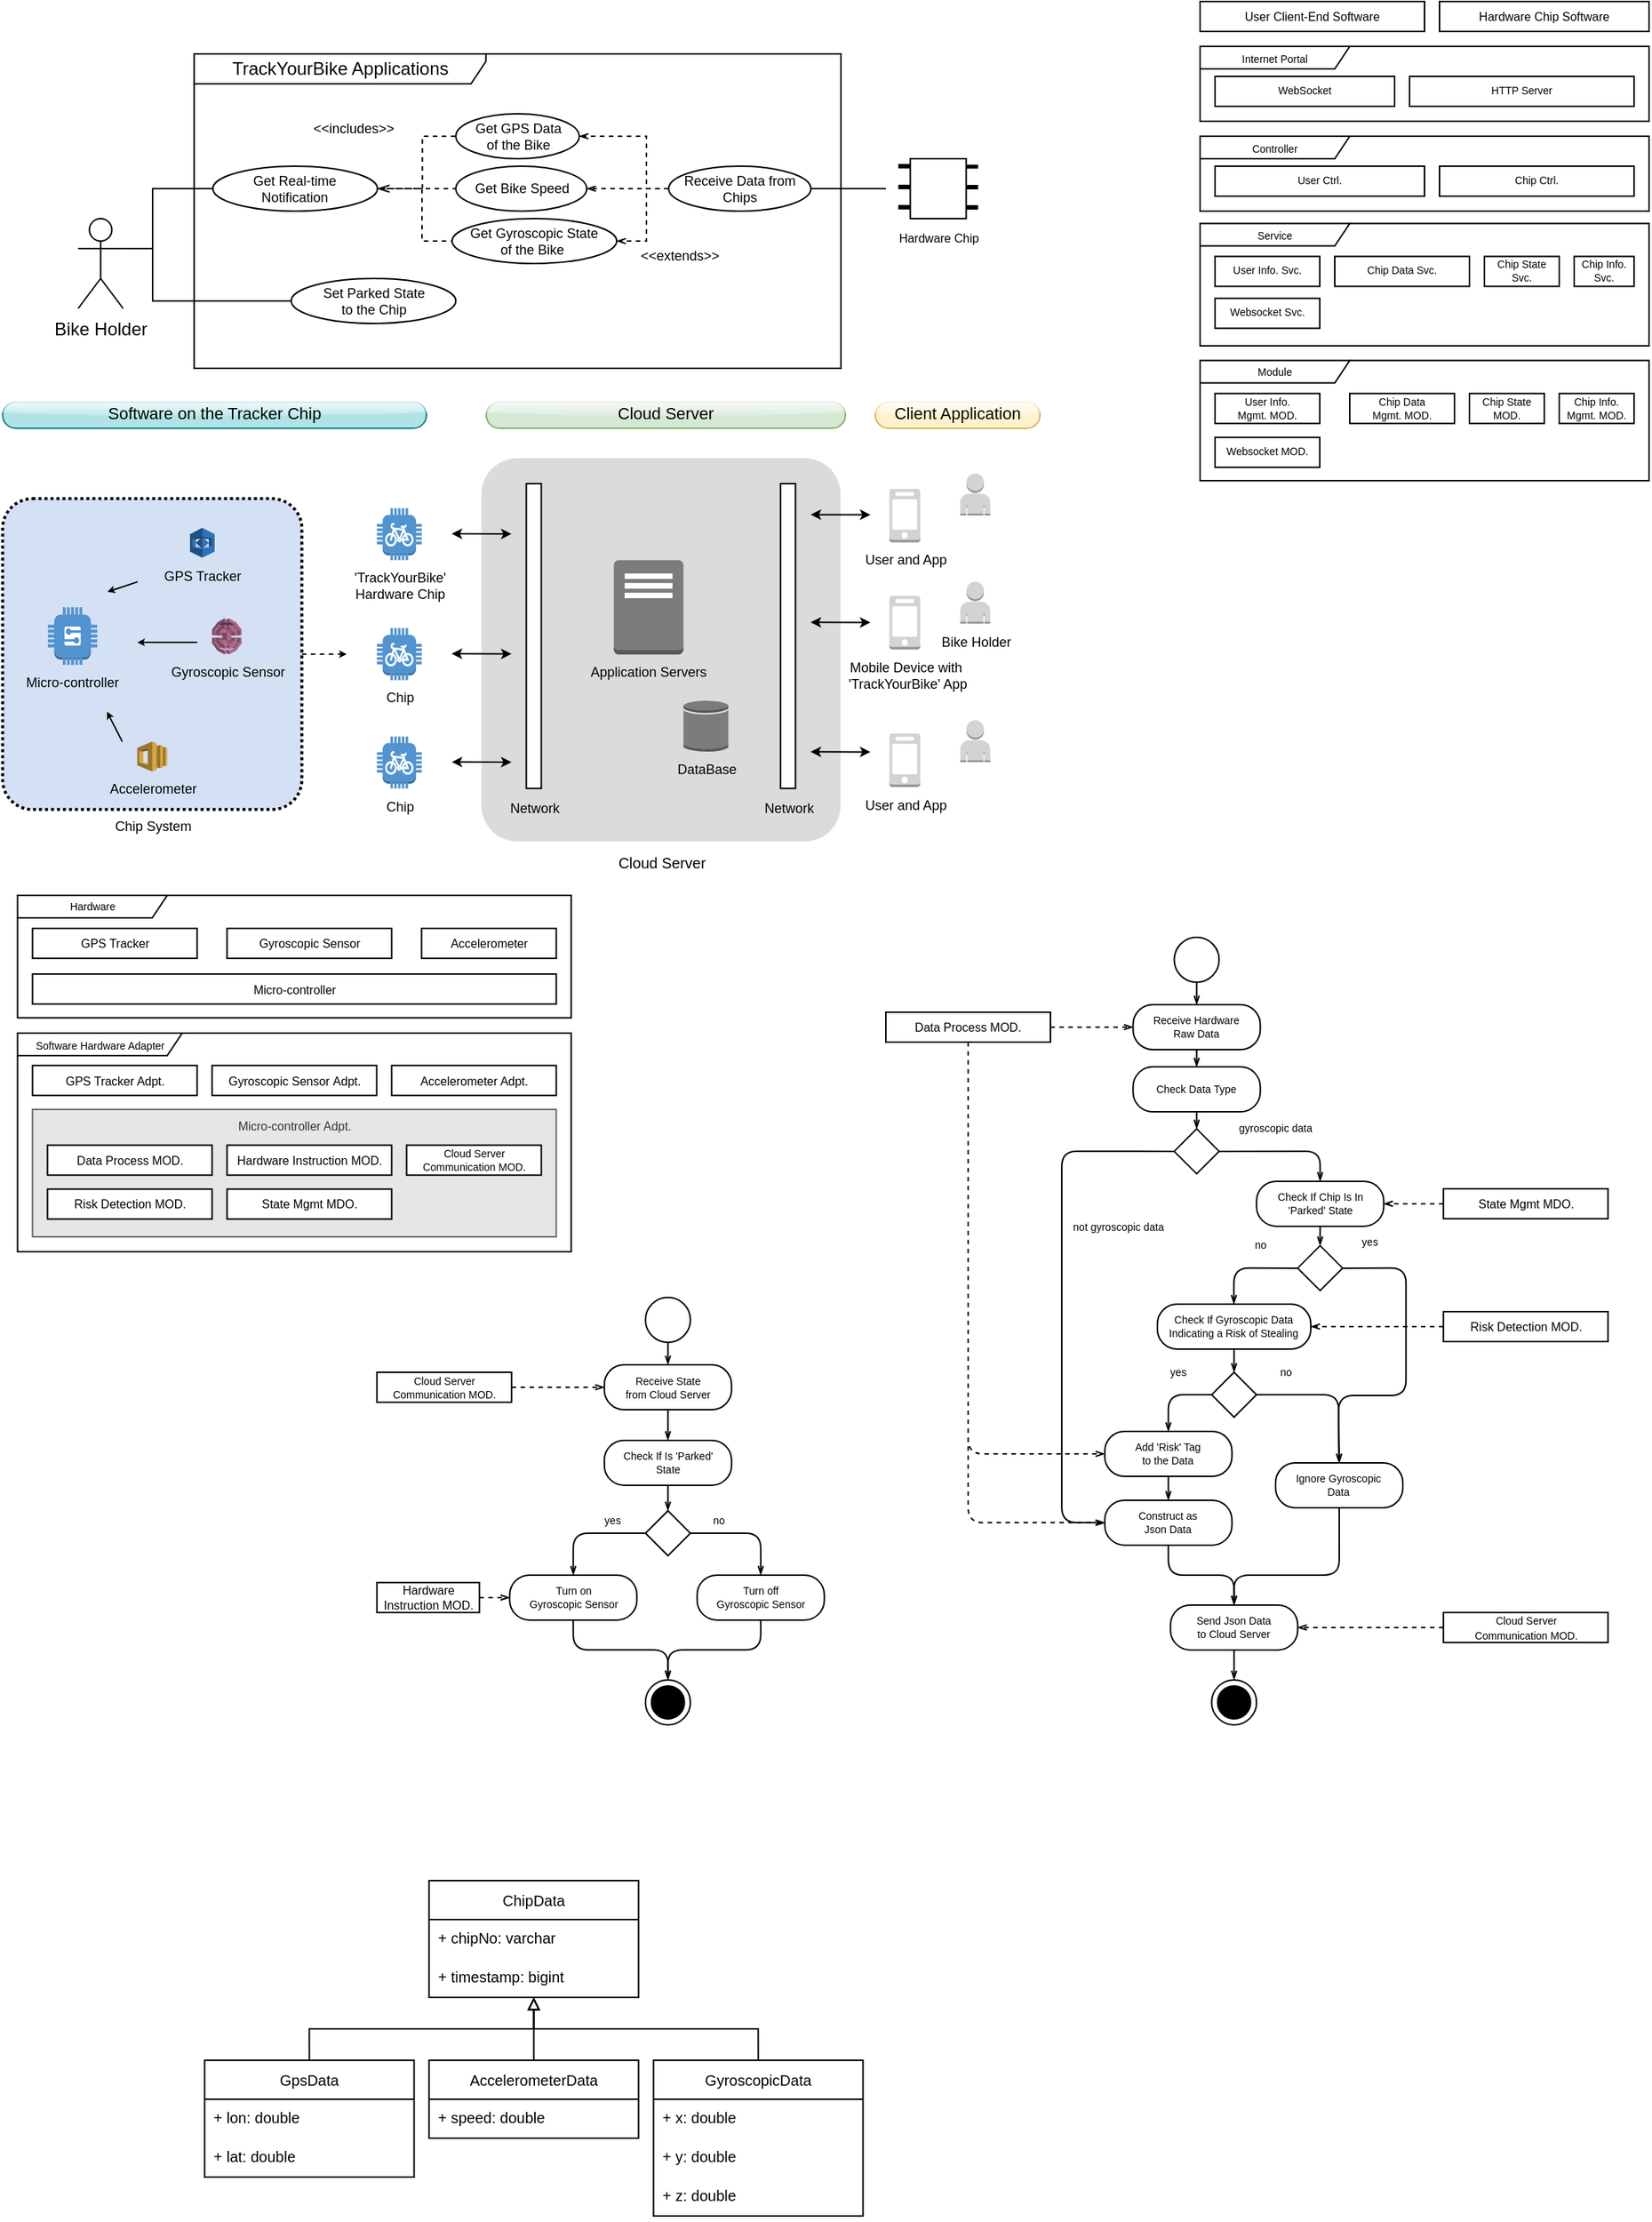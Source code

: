 <mxfile version="15.4.0" type="device" pages="2"><diagram id="r8Grfr7jQkBwMPgQjrcC" name="Page-1"><mxGraphModel dx="542" dy="463" grid="1" gridSize="10" guides="1" tooltips="1" connect="1" arrows="1" fold="1" page="1" pageScale="1" pageWidth="1169" pageHeight="827" math="0" shadow="0"><root><mxCell id="0"/><mxCell id="1" parent="0"/><mxCell id="x5etRlr5PTmT00RDVP0k-5" value="&lt;font style=&quot;font-size: 7px&quot;&gt;Hardware&lt;/font&gt;" style="shape=umlFrame;whiteSpace=wrap;html=1;fontSize=8;width=100;height=15;" parent="1" vertex="1"><mxGeometry x="29.74" y="612.06" width="370" height="81.75" as="geometry"/></mxCell><mxCell id="HV0v0A446_wF8BR24bNS-97" value="&lt;span style=&quot;font-size: 7px&quot;&gt;Module&lt;/span&gt;" style="shape=umlFrame;whiteSpace=wrap;html=1;fontSize=8;width=100;height=15;" parent="1" vertex="1"><mxGeometry x="820" y="254.75" width="300" height="80.25" as="geometry"/></mxCell><mxCell id="HV0v0A446_wF8BR24bNS-71" value="" style="rounded=1;arcSize=10;strokeColor=none;fillColor=#DBDBDB;gradientColor=none;fontSize=9;" parent="1" vertex="1"><mxGeometry x="339.74" y="320" width="240" height="256" as="geometry"/></mxCell><mxCell id="HV0v0A446_wF8BR24bNS-52" style="edgeStyle=orthogonalEdgeStyle;rounded=0;orthogonalLoop=1;jettySize=auto;html=1;exitX=1;exitY=0.5;exitDx=0;exitDy=0;fontSize=6;startArrow=none;startFill=0;endArrow=classic;endFill=1;endSize=2;dashed=1;" parent="1" source="HV0v0A446_wF8BR24bNS-36" edge="1"><mxGeometry relative="1" as="geometry"><mxPoint x="249.74" y="451.09" as="targetPoint"/></mxGeometry></mxCell><mxCell id="HV0v0A446_wF8BR24bNS-36" value="" style="rounded=1;arcSize=10;dashed=1;fillColor=#D4E1F5;gradientColor=none;dashPattern=1 1;strokeWidth=2;fontSize=6;" parent="1" vertex="1"><mxGeometry x="19.74" y="347.06" width="200" height="207.62" as="geometry"/></mxCell><mxCell id="HV0v0A446_wF8BR24bNS-2" value="TrackYourBike Applications" style="shape=umlFrame;whiteSpace=wrap;html=1;width=195;height=20;" parent="1" vertex="1"><mxGeometry x="147.75" y="50" width="432.25" height="210" as="geometry"/></mxCell><mxCell id="HV0v0A446_wF8BR24bNS-6" style="edgeStyle=orthogonalEdgeStyle;rounded=0;orthogonalLoop=1;jettySize=auto;html=1;exitX=1;exitY=0.333;exitDx=0;exitDy=0;exitPerimeter=0;entryX=0;entryY=0.5;entryDx=0;entryDy=0;fontSize=9;endArrow=none;endFill=0;" parent="1" source="HV0v0A446_wF8BR24bNS-1" target="HV0v0A446_wF8BR24bNS-5" edge="1"><mxGeometry relative="1" as="geometry"><Array as="points"><mxPoint x="120" y="180"/><mxPoint x="120" y="140"/></Array></mxGeometry></mxCell><mxCell id="HV0v0A446_wF8BR24bNS-30" style="edgeStyle=orthogonalEdgeStyle;rounded=0;orthogonalLoop=1;jettySize=auto;html=1;exitX=1;exitY=0.333;exitDx=0;exitDy=0;exitPerimeter=0;entryX=0;entryY=0.5;entryDx=0;entryDy=0;fontSize=9;endArrow=none;endFill=0;endSize=4;" parent="1" source="HV0v0A446_wF8BR24bNS-1" target="HV0v0A446_wF8BR24bNS-29" edge="1"><mxGeometry relative="1" as="geometry"><Array as="points"><mxPoint x="120" y="180"/><mxPoint x="120" y="215"/></Array></mxGeometry></mxCell><mxCell id="HV0v0A446_wF8BR24bNS-1" value="Bike Holder" style="shape=umlActor;verticalLabelPosition=bottom;verticalAlign=top;html=1;" parent="1" vertex="1"><mxGeometry x="70.25" y="160" width="30" height="60" as="geometry"/></mxCell><mxCell id="HV0v0A446_wF8BR24bNS-3" value="Get GPS Data &lt;br&gt;of the Bike" style="ellipse;whiteSpace=wrap;html=1;fontSize=9;" parent="1" vertex="1"><mxGeometry x="322.62" y="90" width="82.5" height="30" as="geometry"/></mxCell><mxCell id="HV0v0A446_wF8BR24bNS-4" value="Get Bike Speed" style="ellipse;whiteSpace=wrap;html=1;fontSize=9;" parent="1" vertex="1"><mxGeometry x="322.62" y="125" width="87.5" height="30" as="geometry"/></mxCell><mxCell id="HV0v0A446_wF8BR24bNS-9" style="edgeStyle=orthogonalEdgeStyle;rounded=0;orthogonalLoop=1;jettySize=auto;html=1;exitX=1;exitY=0.5;exitDx=0;exitDy=0;entryX=0;entryY=0.5;entryDx=0;entryDy=0;fontSize=9;endArrow=none;endFill=0;dashed=1;" parent="1" source="HV0v0A446_wF8BR24bNS-5" target="HV0v0A446_wF8BR24bNS-3" edge="1"><mxGeometry relative="1" as="geometry"><Array as="points"><mxPoint x="300.25" y="140"/><mxPoint x="300.25" y="105"/></Array></mxGeometry></mxCell><mxCell id="HV0v0A446_wF8BR24bNS-10" style="edgeStyle=orthogonalEdgeStyle;rounded=0;orthogonalLoop=1;jettySize=auto;html=1;exitX=1;exitY=0.5;exitDx=0;exitDy=0;entryX=0;entryY=0.5;entryDx=0;entryDy=0;fontSize=9;endArrow=none;endFill=0;dashed=1;startArrow=openThin;startFill=0;" parent="1" source="HV0v0A446_wF8BR24bNS-5" target="HV0v0A446_wF8BR24bNS-4" edge="1"><mxGeometry relative="1" as="geometry"><Array as="points"><mxPoint x="290.25" y="140"/><mxPoint x="290.25" y="140"/></Array></mxGeometry></mxCell><mxCell id="HV0v0A446_wF8BR24bNS-12" value="&amp;lt;&amp;lt;includes&amp;gt;&amp;gt;" style="edgeLabel;html=1;align=center;verticalAlign=middle;resizable=0;points=[];fontSize=9;" parent="HV0v0A446_wF8BR24bNS-10" vertex="1" connectable="0"><mxGeometry x="0.388" y="-2" relative="1" as="geometry"><mxPoint x="-53" y="-42" as="offset"/></mxGeometry></mxCell><mxCell id="HV0v0A446_wF8BR24bNS-11" style="edgeStyle=orthogonalEdgeStyle;rounded=0;orthogonalLoop=1;jettySize=auto;html=1;exitX=1;exitY=0.5;exitDx=0;exitDy=0;entryX=0;entryY=0.5;entryDx=0;entryDy=0;fontSize=9;endArrow=none;endFill=0;dashed=1;" parent="1" source="HV0v0A446_wF8BR24bNS-5" target="HV0v0A446_wF8BR24bNS-8" edge="1"><mxGeometry relative="1" as="geometry"><Array as="points"><mxPoint x="300" y="140"/><mxPoint x="300" y="175"/></Array></mxGeometry></mxCell><mxCell id="HV0v0A446_wF8BR24bNS-5" value="Get Real-time&lt;br style=&quot;font-size: 9px;&quot;&gt;Notification" style="ellipse;whiteSpace=wrap;html=1;fontSize=9;" parent="1" vertex="1"><mxGeometry x="160.25" y="125" width="110" height="30" as="geometry"/></mxCell><mxCell id="HV0v0A446_wF8BR24bNS-8" value="Get Gyroscopic State&lt;br&gt;of the Bike&amp;nbsp;" style="ellipse;whiteSpace=wrap;html=1;fontSize=9;" parent="1" vertex="1"><mxGeometry x="320.12" y="160" width="110" height="30" as="geometry"/></mxCell><mxCell id="HV0v0A446_wF8BR24bNS-62" style="rounded=0;orthogonalLoop=1;jettySize=auto;html=1;fontSize=9;startArrow=classic;startFill=1;endArrow=classic;endFill=1;startSize=4;endSize=4;" parent="1" edge="1"><mxGeometry relative="1" as="geometry"><mxPoint x="359.86" y="523.053" as="targetPoint"/><mxPoint x="319.86" y="522.91" as="sourcePoint"/></mxGeometry></mxCell><mxCell id="HV0v0A446_wF8BR24bNS-13" value="Chip" style="outlineConnect=0;dashed=0;verticalLabelPosition=bottom;verticalAlign=top;align=center;html=1;shape=mxgraph.aws3.bicycle;fillColor=#5294CF;gradientColor=none;fontSize=9;" parent="1" vertex="1"><mxGeometry x="269.86" y="505.82" width="30" height="34.75" as="geometry"/></mxCell><mxCell id="HV0v0A446_wF8BR24bNS-14" value="Mobile Device with&lt;br&gt;&amp;nbsp;'TrackYourBike' App" style="outlineConnect=0;dashed=0;verticalLabelPosition=bottom;verticalAlign=top;align=center;html=1;shape=mxgraph.aws3.mobile_client;fillColor=#D2D3D3;gradientColor=none;fontSize=9;" parent="1" vertex="1"><mxGeometry x="612.36" y="412" width="20.62" height="35.75" as="geometry"/></mxCell><mxCell id="HV0v0A446_wF8BR24bNS-16" value="Bike Holder" style="outlineConnect=0;dashed=0;verticalLabelPosition=bottom;verticalAlign=top;align=center;html=1;shape=mxgraph.aws3.user;fillColor=#D2D3D3;gradientColor=none;fontSize=9;" parent="1" vertex="1"><mxGeometry x="659.74" y="402.5" width="20" height="28" as="geometry"/></mxCell><mxCell id="HV0v0A446_wF8BR24bNS-25" style="edgeStyle=orthogonalEdgeStyle;rounded=1;orthogonalLoop=1;jettySize=auto;html=1;fontSize=9;endArrow=classic;endFill=1;endSize=2;" parent="1" edge="1"><mxGeometry relative="1" as="geometry"><mxPoint x="109.74" y="443.02" as="targetPoint"/><mxPoint x="149.74" y="443.02" as="sourcePoint"/></mxGeometry></mxCell><mxCell id="HV0v0A446_wF8BR24bNS-19" value="Gyroscopic Sensor" style="outlineConnect=0;dashed=0;verticalLabelPosition=bottom;verticalAlign=top;align=center;html=1;shape=mxgraph.aws3.pinpoint;fillColor=#AD688B;gradientColor=none;fontSize=9;" parent="1" vertex="1"><mxGeometry x="159.74" y="427.06" width="19.75" height="24" as="geometry"/></mxCell><mxCell id="HV0v0A446_wF8BR24bNS-24" style="rounded=1;orthogonalLoop=1;jettySize=auto;html=1;fontSize=9;endArrow=classic;endFill=1;endSize=2;" parent="1" edge="1"><mxGeometry relative="1" as="geometry"><mxPoint x="89.74" y="409.31" as="targetPoint"/><mxPoint x="109.99" y="402.56" as="sourcePoint"/></mxGeometry></mxCell><mxCell id="HV0v0A446_wF8BR24bNS-20" value="GPS Tracker" style="outlineConnect=0;dashed=0;verticalLabelPosition=bottom;verticalAlign=top;align=center;html=1;shape=mxgraph.aws3.rekognition;fillColor=#2E73B8;gradientColor=none;fontSize=9;" parent="1" vertex="1"><mxGeometry x="144.99" y="366.56" width="16.5" height="20" as="geometry"/></mxCell><mxCell id="HV0v0A446_wF8BR24bNS-23" style="rounded=1;orthogonalLoop=1;jettySize=auto;html=1;fontSize=9;endArrow=classic;endFill=1;endSize=2;" parent="1" edge="1"><mxGeometry relative="1" as="geometry"><mxPoint x="89.49" y="489.31" as="targetPoint"/><mxPoint x="99.74" y="509.31" as="sourcePoint"/></mxGeometry></mxCell><mxCell id="HV0v0A446_wF8BR24bNS-21" value="Accelerometer" style="outlineConnect=0;dashed=0;verticalLabelPosition=bottom;verticalAlign=top;align=center;html=1;shape=mxgraph.aws3.swf;fillColor=#D9A741;gradientColor=none;fontSize=9;" parent="1" vertex="1"><mxGeometry x="109.74" y="509.31" width="20" height="20" as="geometry"/></mxCell><mxCell id="HV0v0A446_wF8BR24bNS-29" value="Set Parked State&lt;br&gt;to the Chip" style="ellipse;whiteSpace=wrap;html=1;fontSize=9;" parent="1" vertex="1"><mxGeometry x="212.62" y="200" width="110" height="30" as="geometry"/></mxCell><mxCell id="HV0v0A446_wF8BR24bNS-33" value="Application Servers" style="outlineConnect=0;dashed=0;verticalLabelPosition=bottom;verticalAlign=top;align=center;html=1;shape=mxgraph.aws3.traditional_server;fillColor=#7D7C7C;gradientColor=none;fontSize=9;" parent="1" vertex="1"><mxGeometry x="428.24" y="388.12" width="46.5" height="63" as="geometry"/></mxCell><mxCell id="HV0v0A446_wF8BR24bNS-37" value="&lt;span style=&quot;font-size: 9px&quot;&gt;Micro-controller&lt;/span&gt;" style="outlineConnect=0;dashed=0;verticalLabelPosition=bottom;verticalAlign=top;align=center;html=1;shape=mxgraph.aws3.generic;fillColor=#5294CF;gradientColor=none;fontSize=6;" parent="1" vertex="1"><mxGeometry x="49.99" y="419.56" width="33" height="38.5" as="geometry"/></mxCell><mxCell id="HV0v0A446_wF8BR24bNS-40" value="'TrackYourBike' &lt;br&gt;Hardware Chip" style="outlineConnect=0;dashed=0;verticalLabelPosition=bottom;verticalAlign=top;align=center;html=1;shape=mxgraph.aws3.bicycle;fillColor=#5294CF;gradientColor=none;fontSize=9;" parent="1" vertex="1"><mxGeometry x="269.86" y="353.37" width="30" height="34.75" as="geometry"/></mxCell><mxCell id="HV0v0A446_wF8BR24bNS-41" value="Chip" style="outlineConnect=0;dashed=0;verticalLabelPosition=bottom;verticalAlign=top;align=center;html=1;shape=mxgraph.aws3.bicycle;fillColor=#5294CF;gradientColor=none;fontSize=9;" parent="1" vertex="1"><mxGeometry x="269.86" y="433.5" width="30" height="34.75" as="geometry"/></mxCell><mxCell id="HV0v0A446_wF8BR24bNS-42" value="User and App" style="outlineConnect=0;dashed=0;verticalLabelPosition=bottom;verticalAlign=top;align=center;html=1;shape=mxgraph.aws3.mobile_client;fillColor=#D2D3D3;gradientColor=none;fontSize=9;" parent="1" vertex="1"><mxGeometry x="612.36" y="503.87" width="20.62" height="35.75" as="geometry"/></mxCell><mxCell id="HV0v0A446_wF8BR24bNS-43" value="" style="outlineConnect=0;dashed=0;verticalLabelPosition=bottom;verticalAlign=top;align=center;html=1;shape=mxgraph.aws3.user;fillColor=#D2D3D3;gradientColor=none;fontSize=9;" parent="1" vertex="1"><mxGeometry x="659.74" y="495" width="20" height="28" as="geometry"/></mxCell><mxCell id="HV0v0A446_wF8BR24bNS-44" value="User and App" style="outlineConnect=0;dashed=0;verticalLabelPosition=bottom;verticalAlign=top;align=center;html=1;shape=mxgraph.aws3.mobile_client;fillColor=#D2D3D3;gradientColor=none;fontSize=9;" parent="1" vertex="1"><mxGeometry x="612.36" y="340.5" width="20.62" height="35.75" as="geometry"/></mxCell><mxCell id="HV0v0A446_wF8BR24bNS-45" value="" style="outlineConnect=0;dashed=0;verticalLabelPosition=bottom;verticalAlign=top;align=center;html=1;shape=mxgraph.aws3.user;fillColor=#D2D3D3;gradientColor=none;fontSize=9;" parent="1" vertex="1"><mxGeometry x="659.74" y="330.25" width="20" height="28" as="geometry"/></mxCell><mxCell id="HV0v0A446_wF8BR24bNS-54" value="&lt;font style=&quot;font-size: 9px&quot;&gt;DataBase&lt;/font&gt;" style="outlineConnect=0;dashed=0;verticalLabelPosition=bottom;verticalAlign=top;align=center;html=1;shape=mxgraph.aws3.generic_database;fillColor=#7D7C7C;gradientColor=none;fontSize=6;" parent="1" vertex="1"><mxGeometry x="474.74" y="481.5" width="30" height="34.5" as="geometry"/></mxCell><mxCell id="HV0v0A446_wF8BR24bNS-60" value="" style="whiteSpace=wrap;html=1;fontSize=9;" parent="1" vertex="1"><mxGeometry x="369.74" y="337" width="10" height="203.57" as="geometry"/></mxCell><mxCell id="HV0v0A446_wF8BR24bNS-61" value="Network" style="text;html=1;resizable=0;autosize=1;align=center;verticalAlign=middle;points=[];fillColor=none;strokeColor=none;rounded=0;fontSize=9;" parent="1" vertex="1"><mxGeometry x="349.74" y="544" width="50" height="20" as="geometry"/></mxCell><mxCell id="HV0v0A446_wF8BR24bNS-63" style="rounded=0;orthogonalLoop=1;jettySize=auto;html=1;fontSize=9;startArrow=classic;startFill=1;endArrow=classic;endFill=1;startSize=4;endSize=4;" parent="1" edge="1"><mxGeometry relative="1" as="geometry"><mxPoint x="359.86" y="450.733" as="targetPoint"/><mxPoint x="319.86" y="450.59" as="sourcePoint"/></mxGeometry></mxCell><mxCell id="HV0v0A446_wF8BR24bNS-64" style="rounded=0;orthogonalLoop=1;jettySize=auto;html=1;fontSize=9;startArrow=classic;startFill=1;endArrow=classic;endFill=1;startSize=4;endSize=4;" parent="1" edge="1"><mxGeometry relative="1" as="geometry"><mxPoint x="359.86" y="370.603" as="targetPoint"/><mxPoint x="319.86" y="370.46" as="sourcePoint"/></mxGeometry></mxCell><mxCell id="HV0v0A446_wF8BR24bNS-65" style="rounded=0;orthogonalLoop=1;jettySize=auto;html=1;fontSize=9;startArrow=classic;startFill=1;endArrow=classic;endFill=1;startSize=4;endSize=4;" parent="1" edge="1"><mxGeometry relative="1" as="geometry"><mxPoint x="599.74" y="516.213" as="targetPoint"/><mxPoint x="559.74" y="516.07" as="sourcePoint"/></mxGeometry></mxCell><mxCell id="HV0v0A446_wF8BR24bNS-66" value="" style="whiteSpace=wrap;html=1;fontSize=9;" parent="1" vertex="1"><mxGeometry x="539.62" y="337" width="10" height="203.57" as="geometry"/></mxCell><mxCell id="HV0v0A446_wF8BR24bNS-67" value="Network" style="text;html=1;resizable=0;autosize=1;align=center;verticalAlign=middle;points=[];fillColor=none;strokeColor=none;rounded=0;fontSize=9;" parent="1" vertex="1"><mxGeometry x="519.62" y="544" width="50" height="20" as="geometry"/></mxCell><mxCell id="HV0v0A446_wF8BR24bNS-68" style="rounded=0;orthogonalLoop=1;jettySize=auto;html=1;fontSize=9;startArrow=classic;startFill=1;endArrow=classic;endFill=1;startSize=4;endSize=4;" parent="1" edge="1"><mxGeometry relative="1" as="geometry"><mxPoint x="599.74" y="429.723" as="targetPoint"/><mxPoint x="559.74" y="429.58" as="sourcePoint"/></mxGeometry></mxCell><mxCell id="HV0v0A446_wF8BR24bNS-69" style="rounded=0;orthogonalLoop=1;jettySize=auto;html=1;fontSize=9;startArrow=classic;startFill=1;endArrow=classic;endFill=1;startSize=4;endSize=4;" parent="1" edge="1"><mxGeometry relative="1" as="geometry"><mxPoint x="599.74" y="357.823" as="targetPoint"/><mxPoint x="559.74" y="357.68" as="sourcePoint"/></mxGeometry></mxCell><mxCell id="HV0v0A446_wF8BR24bNS-72" value="Chip System" style="text;html=1;resizable=0;autosize=1;align=center;verticalAlign=middle;points=[];fillColor=none;strokeColor=none;rounded=0;fontSize=9;" parent="1" vertex="1"><mxGeometry x="84.74" y="556" width="70" height="20" as="geometry"/></mxCell><mxCell id="HV0v0A446_wF8BR24bNS-75" style="edgeStyle=none;rounded=0;orthogonalLoop=1;jettySize=auto;html=1;exitX=1;exitY=0.5;exitDx=0;exitDy=0;entryX=0;entryY=0.333;entryDx=0;entryDy=0;entryPerimeter=0;fontSize=9;startArrow=none;startFill=0;endArrow=none;endFill=0;startSize=4;endSize=4;" parent="1" source="HV0v0A446_wF8BR24bNS-74" edge="1"><mxGeometry relative="1" as="geometry"><mxPoint x="610" y="140.0" as="targetPoint"/></mxGeometry></mxCell><mxCell id="HV0v0A446_wF8BR24bNS-80" style="edgeStyle=orthogonalEdgeStyle;rounded=0;orthogonalLoop=1;jettySize=auto;html=1;exitX=0;exitY=0.5;exitDx=0;exitDy=0;entryX=1;entryY=0.5;entryDx=0;entryDy=0;dashed=1;fontSize=9;startArrow=none;startFill=0;endArrow=openThin;endFill=0;startSize=4;endSize=4;" parent="1" source="HV0v0A446_wF8BR24bNS-74" target="HV0v0A446_wF8BR24bNS-3" edge="1"><mxGeometry relative="1" as="geometry"><Array as="points"><mxPoint x="450" y="140"/><mxPoint x="450" y="105"/></Array></mxGeometry></mxCell><mxCell id="HV0v0A446_wF8BR24bNS-81" style="edgeStyle=orthogonalEdgeStyle;rounded=0;orthogonalLoop=1;jettySize=auto;html=1;exitX=0;exitY=0.5;exitDx=0;exitDy=0;entryX=1;entryY=0.5;entryDx=0;entryDy=0;dashed=1;fontSize=9;startArrow=none;startFill=0;endArrow=openThin;endFill=0;startSize=4;endSize=4;" parent="1" source="HV0v0A446_wF8BR24bNS-74" target="HV0v0A446_wF8BR24bNS-4" edge="1"><mxGeometry relative="1" as="geometry"/></mxCell><mxCell id="HV0v0A446_wF8BR24bNS-82" style="edgeStyle=orthogonalEdgeStyle;rounded=0;orthogonalLoop=1;jettySize=auto;html=1;exitX=0;exitY=0.5;exitDx=0;exitDy=0;entryX=1;entryY=0.5;entryDx=0;entryDy=0;dashed=1;fontSize=9;startArrow=none;startFill=0;endArrow=openThin;endFill=0;startSize=4;endSize=4;" parent="1" source="HV0v0A446_wF8BR24bNS-74" target="HV0v0A446_wF8BR24bNS-8" edge="1"><mxGeometry relative="1" as="geometry"><Array as="points"><mxPoint x="450" y="140"/><mxPoint x="450" y="175"/></Array></mxGeometry></mxCell><mxCell id="HV0v0A446_wF8BR24bNS-83" value="&amp;lt;&amp;lt;extends&amp;gt;&amp;gt;" style="edgeLabel;html=1;align=center;verticalAlign=middle;resizable=0;points=[];fontSize=9;" parent="HV0v0A446_wF8BR24bNS-82" vertex="1" connectable="0"><mxGeometry x="-0.783" y="-1" relative="1" as="geometry"><mxPoint x="14" y="46" as="offset"/></mxGeometry></mxCell><mxCell id="HV0v0A446_wF8BR24bNS-74" value="Receive Data from&lt;br&gt;Chips" style="ellipse;whiteSpace=wrap;html=1;fontSize=9;" parent="1" vertex="1"><mxGeometry x="464.88" y="125" width="95" height="30" as="geometry"/></mxCell><mxCell id="HV0v0A446_wF8BR24bNS-84" value="User Client-End Software" style="whiteSpace=wrap;html=1;fontSize=8;" parent="1" vertex="1"><mxGeometry x="820" y="15" width="150" height="20" as="geometry"/></mxCell><mxCell id="HV0v0A446_wF8BR24bNS-85" value="Hardware Chip Software" style="whiteSpace=wrap;html=1;fontSize=8;" parent="1" vertex="1"><mxGeometry x="980" y="15" width="140" height="20" as="geometry"/></mxCell><mxCell id="HV0v0A446_wF8BR24bNS-86" value="&lt;font style=&quot;font-size: 7px&quot;&gt;Internet Portal&lt;/font&gt;" style="shape=umlFrame;whiteSpace=wrap;html=1;fontSize=8;width=100;height=15;" parent="1" vertex="1"><mxGeometry x="820" y="45.0" width="300" height="50" as="geometry"/></mxCell><mxCell id="HV0v0A446_wF8BR24bNS-87" value="WebSocket" style="whiteSpace=wrap;html=1;fontSize=7;" parent="1" vertex="1"><mxGeometry x="830" y="65.0" width="120" height="20" as="geometry"/></mxCell><mxCell id="HV0v0A446_wF8BR24bNS-88" value="HTTP Server" style="whiteSpace=wrap;html=1;fontSize=7;" parent="1" vertex="1"><mxGeometry x="960" y="65.0" width="150" height="20" as="geometry"/></mxCell><mxCell id="HV0v0A446_wF8BR24bNS-89" value="&lt;span style=&quot;font-size: 7px&quot;&gt;Controller&lt;/span&gt;" style="shape=umlFrame;whiteSpace=wrap;html=1;fontSize=8;width=100;height=15;" parent="1" vertex="1"><mxGeometry x="820" y="105.0" width="300" height="50" as="geometry"/></mxCell><mxCell id="HV0v0A446_wF8BR24bNS-90" value="User Ctrl." style="whiteSpace=wrap;html=1;fontSize=7;" parent="1" vertex="1"><mxGeometry x="830" y="125.0" width="140" height="20" as="geometry"/></mxCell><mxCell id="HV0v0A446_wF8BR24bNS-91" value="Chip Ctrl." style="whiteSpace=wrap;html=1;fontSize=7;" parent="1" vertex="1"><mxGeometry x="980" y="125.0" width="130" height="20" as="geometry"/></mxCell><mxCell id="HV0v0A446_wF8BR24bNS-92" value="&lt;span style=&quot;font-size: 7px&quot;&gt;Service&lt;/span&gt;" style="shape=umlFrame;whiteSpace=wrap;html=1;fontSize=8;width=100;height=15;" parent="1" vertex="1"><mxGeometry x="820" y="163.25" width="300" height="81.75" as="geometry"/></mxCell><mxCell id="HV0v0A446_wF8BR24bNS-93" value="User Info. Svc." style="whiteSpace=wrap;html=1;fontSize=7;" parent="1" vertex="1"><mxGeometry x="830" y="185.25" width="70" height="20" as="geometry"/></mxCell><mxCell id="HV0v0A446_wF8BR24bNS-94" value="Websocket Svc." style="whiteSpace=wrap;html=1;fontSize=7;" parent="1" vertex="1"><mxGeometry x="830" y="213.25" width="70" height="20" as="geometry"/></mxCell><mxCell id="HV0v0A446_wF8BR24bNS-95" value="Chip State Svc." style="whiteSpace=wrap;html=1;fontSize=7;" parent="1" vertex="1"><mxGeometry x="1010" y="185.25" width="50" height="20" as="geometry"/></mxCell><mxCell id="HV0v0A446_wF8BR24bNS-96" value="Chip Info. Svc." style="whiteSpace=wrap;html=1;fontSize=7;" parent="1" vertex="1"><mxGeometry x="1070" y="185.25" width="40" height="20" as="geometry"/></mxCell><mxCell id="HV0v0A446_wF8BR24bNS-98" value="User Info. &lt;br&gt;Mgmt. MOD." style="whiteSpace=wrap;html=1;fontSize=7;" parent="1" vertex="1"><mxGeometry x="830" y="276.81" width="70" height="20" as="geometry"/></mxCell><mxCell id="HV0v0A446_wF8BR24bNS-100" value="Chip State MOD." style="whiteSpace=wrap;html=1;fontSize=7;" parent="1" vertex="1"><mxGeometry x="1000" y="276.81" width="50" height="20" as="geometry"/></mxCell><mxCell id="HV0v0A446_wF8BR24bNS-101" value="Chip Info. &lt;br&gt;Mgmt. MOD." style="whiteSpace=wrap;html=1;fontSize=7;" parent="1" vertex="1"><mxGeometry x="1060" y="276.81" width="50" height="20" as="geometry"/></mxCell><mxCell id="HV0v0A446_wF8BR24bNS-102" value="Chip Data Svc." style="whiteSpace=wrap;html=1;fontSize=7;" parent="1" vertex="1"><mxGeometry x="910" y="185.25" width="90" height="20" as="geometry"/></mxCell><mxCell id="HV0v0A446_wF8BR24bNS-103" value="Websocket MOD." style="whiteSpace=wrap;html=1;fontSize=7;" parent="1" vertex="1"><mxGeometry x="830" y="306.12" width="70" height="20" as="geometry"/></mxCell><mxCell id="HV0v0A446_wF8BR24bNS-104" value="Chip Data &lt;br&gt;Mgmt. MOD." style="whiteSpace=wrap;html=1;fontSize=7;" parent="1" vertex="1"><mxGeometry x="920" y="276.81" width="70" height="20" as="geometry"/></mxCell><mxCell id="zysMyvBaGPmahL8x9-ZP-1" style="edgeStyle=orthogonalEdgeStyle;rounded=0;orthogonalLoop=1;jettySize=auto;html=1;exitX=0.5;exitY=1;exitDx=0;exitDy=0;entryX=0.5;entryY=0;entryDx=0;entryDy=0;fontSize=7;startArrow=none;startFill=0;endArrow=openThin;endFill=0;startSize=4;endSize=4;" parent="1" source="zysMyvBaGPmahL8x9-ZP-2" target="zysMyvBaGPmahL8x9-ZP-4" edge="1"><mxGeometry relative="1" as="geometry"/></mxCell><mxCell id="zysMyvBaGPmahL8x9-ZP-2" value="" style="ellipse;fillColor=#ffffff;strokeColor=#000000;fontSize=7;" parent="1" vertex="1"><mxGeometry x="802.72" y="640" width="30" height="30" as="geometry"/></mxCell><mxCell id="zysMyvBaGPmahL8x9-ZP-3" style="edgeStyle=orthogonalEdgeStyle;rounded=0;orthogonalLoop=1;jettySize=auto;html=1;exitX=0.5;exitY=1;exitDx=0;exitDy=0;entryX=0.5;entryY=0;entryDx=0;entryDy=0;fontSize=7;startArrow=none;startFill=0;endArrow=openThin;endFill=0;startSize=4;endSize=4;" parent="1" source="zysMyvBaGPmahL8x9-ZP-4" target="zysMyvBaGPmahL8x9-ZP-6" edge="1"><mxGeometry relative="1" as="geometry"/></mxCell><mxCell id="zysMyvBaGPmahL8x9-ZP-4" value="Receive Hardware&lt;br&gt;Raw Data" style="whiteSpace=wrap;html=1;fontSize=7;gradientColor=#ffffff;rounded=1;shadow=0;sketch=0;arcSize=44;" parent="1" vertex="1"><mxGeometry x="775.22" y="685" width="85" height="30" as="geometry"/></mxCell><mxCell id="zysMyvBaGPmahL8x9-ZP-5" style="edgeStyle=orthogonalEdgeStyle;rounded=0;orthogonalLoop=1;jettySize=auto;html=1;exitX=0.5;exitY=1;exitDx=0;exitDy=0;entryX=0.5;entryY=0;entryDx=0;entryDy=0;fontSize=7;startArrow=none;startFill=0;endArrow=openThin;endFill=0;startSize=4;endSize=4;" parent="1" source="zysMyvBaGPmahL8x9-ZP-6" target="zysMyvBaGPmahL8x9-ZP-11" edge="1"><mxGeometry relative="1" as="geometry"/></mxCell><mxCell id="zysMyvBaGPmahL8x9-ZP-6" value="Check Data Type" style="whiteSpace=wrap;html=1;fontSize=7;gradientColor=#ffffff;rounded=1;shadow=0;sketch=0;arcSize=44;" parent="1" vertex="1"><mxGeometry x="775.22" y="726.56" width="85" height="30" as="geometry"/></mxCell><mxCell id="zysMyvBaGPmahL8x9-ZP-7" style="edgeStyle=orthogonalEdgeStyle;rounded=1;orthogonalLoop=1;jettySize=auto;html=1;exitX=1;exitY=0.5;exitDx=0;exitDy=0;entryX=0.5;entryY=0;entryDx=0;entryDy=0;fontSize=7;startArrow=none;startFill=0;endArrow=openThin;endFill=0;startSize=4;endSize=4;" parent="1" source="zysMyvBaGPmahL8x9-ZP-11" target="zysMyvBaGPmahL8x9-ZP-15" edge="1"><mxGeometry relative="1" as="geometry"><mxPoint x="902.72" y="825" as="targetPoint"/></mxGeometry></mxCell><mxCell id="zysMyvBaGPmahL8x9-ZP-8" value="gyroscopic data" style="edgeLabel;html=1;align=center;verticalAlign=middle;resizable=0;points=[];fontSize=7;" parent="zysMyvBaGPmahL8x9-ZP-7" vertex="1" connectable="0"><mxGeometry x="-0.158" y="2" relative="1" as="geometry"><mxPoint y="-13" as="offset"/></mxGeometry></mxCell><mxCell id="zysMyvBaGPmahL8x9-ZP-9" style="edgeStyle=orthogonalEdgeStyle;rounded=1;orthogonalLoop=1;jettySize=auto;html=1;exitX=0;exitY=0.5;exitDx=0;exitDy=0;entryX=0;entryY=0.5;entryDx=0;entryDy=0;fontSize=7;startArrow=none;startFill=0;endArrow=openThin;endFill=0;startSize=4;endSize=4;" parent="1" source="zysMyvBaGPmahL8x9-ZP-11" target="zysMyvBaGPmahL8x9-ZP-13" edge="1"><mxGeometry relative="1" as="geometry"><Array as="points"><mxPoint x="727.62" y="782.94"/><mxPoint x="727.62" y="1030.94"/></Array></mxGeometry></mxCell><mxCell id="zysMyvBaGPmahL8x9-ZP-10" value="not gyroscopic data" style="edgeLabel;html=1;align=center;verticalAlign=middle;resizable=0;points=[];fontSize=7;" parent="zysMyvBaGPmahL8x9-ZP-9" vertex="1" connectable="0"><mxGeometry x="-0.309" relative="1" as="geometry"><mxPoint x="37" y="4" as="offset"/></mxGeometry></mxCell><mxCell id="zysMyvBaGPmahL8x9-ZP-11" value="" style="rhombus;rounded=0;shadow=0;sketch=0;fontSize=7;strokeColor=default;fillColor=default;gradientColor=#ffffff;" parent="1" vertex="1"><mxGeometry x="802.72" y="767.94" width="30" height="30" as="geometry"/></mxCell><mxCell id="OcSFO94tRI5RRtBITnr1-47" style="edgeStyle=orthogonalEdgeStyle;rounded=1;orthogonalLoop=1;jettySize=auto;html=1;exitX=0.5;exitY=1;exitDx=0;exitDy=0;entryX=0.5;entryY=0;entryDx=0;entryDy=0;fontSize=7;endArrow=openThin;endFill=0;startSize=4;endSize=4;" parent="1" source="zysMyvBaGPmahL8x9-ZP-13" target="OcSFO94tRI5RRtBITnr1-46" edge="1"><mxGeometry relative="1" as="geometry"><Array as="points"><mxPoint x="798.62" y="1065.94"/><mxPoint x="842.62" y="1065.94"/></Array></mxGeometry></mxCell><mxCell id="zysMyvBaGPmahL8x9-ZP-13" value="Construct as&lt;br&gt;Json Data" style="whiteSpace=wrap;html=1;fontSize=7;gradientColor=#ffffff;rounded=1;shadow=0;sketch=0;arcSize=44;" parent="1" vertex="1"><mxGeometry x="756.29" y="1015.94" width="85" height="30" as="geometry"/></mxCell><mxCell id="zysMyvBaGPmahL8x9-ZP-14" style="edgeStyle=orthogonalEdgeStyle;rounded=1;orthogonalLoop=1;jettySize=auto;html=1;exitX=0.5;exitY=1;exitDx=0;exitDy=0;entryX=0.5;entryY=0;entryDx=0;entryDy=0;fontSize=7;startArrow=none;startFill=0;endArrow=openThin;endFill=0;startSize=4;endSize=4;" parent="1" source="zysMyvBaGPmahL8x9-ZP-15" target="zysMyvBaGPmahL8x9-ZP-20" edge="1"><mxGeometry relative="1" as="geometry"/></mxCell><mxCell id="zysMyvBaGPmahL8x9-ZP-15" value="Check If Chip Is In &lt;br&gt;'Parked' State" style="whiteSpace=wrap;html=1;fontSize=7;gradientColor=#ffffff;rounded=1;shadow=0;sketch=0;arcSize=44;" parent="1" vertex="1"><mxGeometry x="857.72" y="802.94" width="85" height="30" as="geometry"/></mxCell><mxCell id="zysMyvBaGPmahL8x9-ZP-16" style="edgeStyle=orthogonalEdgeStyle;rounded=1;orthogonalLoop=1;jettySize=auto;html=1;exitX=0;exitY=0.5;exitDx=0;exitDy=0;entryX=0.5;entryY=0;entryDx=0;entryDy=0;fontSize=7;startArrow=none;startFill=0;endArrow=openThin;endFill=0;startSize=4;endSize=4;" parent="1" source="zysMyvBaGPmahL8x9-ZP-20" target="zysMyvBaGPmahL8x9-ZP-25" edge="1"><mxGeometry relative="1" as="geometry"><Array as="points"><mxPoint x="842.6" y="885"/><mxPoint x="842.6" y="900"/></Array></mxGeometry></mxCell><mxCell id="zysMyvBaGPmahL8x9-ZP-17" value="no" style="edgeLabel;html=1;align=center;verticalAlign=middle;resizable=0;points=[];fontSize=7;" parent="zysMyvBaGPmahL8x9-ZP-16" vertex="1" connectable="0"><mxGeometry x="-0.079" relative="1" as="geometry"><mxPoint x="6" y="-15" as="offset"/></mxGeometry></mxCell><mxCell id="zysMyvBaGPmahL8x9-ZP-18" style="edgeStyle=orthogonalEdgeStyle;rounded=1;orthogonalLoop=1;jettySize=auto;html=1;exitX=1;exitY=0.5;exitDx=0;exitDy=0;fontSize=7;startArrow=none;startFill=0;endArrow=openThin;endFill=0;startSize=4;endSize=4;entryX=0.5;entryY=0;entryDx=0;entryDy=0;" parent="1" source="zysMyvBaGPmahL8x9-ZP-20" target="zysMyvBaGPmahL8x9-ZP-22" edge="1"><mxGeometry relative="1" as="geometry"><Array as="points"><mxPoint x="957.62" y="860.94"/><mxPoint x="957.62" y="945.94"/><mxPoint x="912.62" y="945.94"/><mxPoint x="912.62" y="969.94"/></Array></mxGeometry></mxCell><mxCell id="zysMyvBaGPmahL8x9-ZP-19" value="yes" style="edgeLabel;html=1;align=center;verticalAlign=middle;resizable=0;points=[];fontSize=7;" parent="zysMyvBaGPmahL8x9-ZP-18" vertex="1" connectable="0"><mxGeometry x="-0.474" relative="1" as="geometry"><mxPoint x="-25" y="-32" as="offset"/></mxGeometry></mxCell><mxCell id="zysMyvBaGPmahL8x9-ZP-20" value="" style="rhombus;rounded=0;shadow=0;sketch=0;fontSize=7;strokeColor=default;fillColor=default;gradientColor=#ffffff;" parent="1" vertex="1"><mxGeometry x="885.22" y="845.94" width="30" height="30" as="geometry"/></mxCell><mxCell id="OcSFO94tRI5RRtBITnr1-48" style="edgeStyle=orthogonalEdgeStyle;rounded=1;orthogonalLoop=1;jettySize=auto;html=1;exitX=0.5;exitY=1;exitDx=0;exitDy=0;entryX=0.5;entryY=0;entryDx=0;entryDy=0;fontSize=7;endArrow=openThin;endFill=0;startSize=4;endSize=4;" parent="1" source="zysMyvBaGPmahL8x9-ZP-22" target="OcSFO94tRI5RRtBITnr1-46" edge="1"><mxGeometry relative="1" as="geometry"><Array as="points"><mxPoint x="912.62" y="1065.94"/><mxPoint x="842.62" y="1065.94"/></Array></mxGeometry></mxCell><mxCell id="zysMyvBaGPmahL8x9-ZP-22" value="Ignore Gyroscopic&lt;br&gt;Data" style="whiteSpace=wrap;html=1;fontSize=7;gradientColor=#ffffff;rounded=1;shadow=0;sketch=0;arcSize=44;" parent="1" vertex="1"><mxGeometry x="870.47" y="991" width="85" height="30" as="geometry"/></mxCell><mxCell id="zysMyvBaGPmahL8x9-ZP-23" value="" style="ellipse;html=1;shape=endState;fillColor=#000000;strokeColor=#000000;rounded=0;shadow=0;sketch=0;fontSize=7;" parent="1" vertex="1"><mxGeometry x="827.72" y="1135.94" width="30" height="30" as="geometry"/></mxCell><mxCell id="zysMyvBaGPmahL8x9-ZP-24" style="edgeStyle=orthogonalEdgeStyle;rounded=1;orthogonalLoop=1;jettySize=auto;html=1;exitX=0.5;exitY=1;exitDx=0;exitDy=0;entryX=0.5;entryY=0;entryDx=0;entryDy=0;fontSize=7;startArrow=none;startFill=0;endArrow=openThin;endFill=0;startSize=4;endSize=4;" parent="1" source="zysMyvBaGPmahL8x9-ZP-25" target="zysMyvBaGPmahL8x9-ZP-29" edge="1"><mxGeometry relative="1" as="geometry"/></mxCell><mxCell id="zysMyvBaGPmahL8x9-ZP-25" value="Check If Gyroscopic Data&lt;br&gt;Indicating a Risk of Stealing" style="whiteSpace=wrap;html=1;fontSize=7;gradientColor=#ffffff;rounded=1;shadow=0;sketch=0;arcSize=44;" parent="1" vertex="1"><mxGeometry x="791.47" y="885" width="102.5" height="30" as="geometry"/></mxCell><mxCell id="zysMyvBaGPmahL8x9-ZP-28" value="yes" style="edgeStyle=orthogonalEdgeStyle;rounded=1;orthogonalLoop=1;jettySize=auto;html=1;exitX=0;exitY=0.5;exitDx=0;exitDy=0;fontSize=7;startArrow=none;startFill=0;endArrow=openThin;endFill=0;startSize=4;endSize=4;entryX=0.5;entryY=0;entryDx=0;entryDy=0;" parent="1" source="zysMyvBaGPmahL8x9-ZP-29" target="OcSFO94tRI5RRtBITnr1-6" edge="1"><mxGeometry x="-0.146" y="-15" relative="1" as="geometry"><Array as="points"/><mxPoint as="offset"/><mxPoint x="797.6" y="990" as="targetPoint"/></mxGeometry></mxCell><mxCell id="OcSFO94tRI5RRtBITnr1-3" style="edgeStyle=orthogonalEdgeStyle;rounded=1;orthogonalLoop=1;jettySize=auto;html=1;exitX=1;exitY=0.5;exitDx=0;exitDy=0;entryX=0.5;entryY=0;entryDx=0;entryDy=0;fontSize=7;endArrow=openThin;endFill=0;startSize=4;endSize=4;" parent="1" source="zysMyvBaGPmahL8x9-ZP-29" target="zysMyvBaGPmahL8x9-ZP-22" edge="1"><mxGeometry relative="1" as="geometry"><Array as="points"><mxPoint x="912.62" y="945.94"/><mxPoint x="912.62" y="969.94"/></Array></mxGeometry></mxCell><mxCell id="OcSFO94tRI5RRtBITnr1-4" value="no" style="edgeLabel;html=1;align=center;verticalAlign=middle;resizable=0;points=[];fontSize=7;" parent="OcSFO94tRI5RRtBITnr1-3" vertex="1" connectable="0"><mxGeometry x="-0.342" y="1" relative="1" as="geometry"><mxPoint x="-14" y="-14" as="offset"/></mxGeometry></mxCell><mxCell id="zysMyvBaGPmahL8x9-ZP-29" value="" style="rhombus;rounded=0;shadow=0;sketch=0;fontSize=7;strokeColor=default;fillColor=default;gradientColor=#ffffff;" parent="1" vertex="1"><mxGeometry x="827.72" y="930.5" width="30" height="30" as="geometry"/></mxCell><mxCell id="6BBqDUivEPcFdL5lXwhB-3" value="" style="endArrow=none;startArrow=none;endFill=0;startFill=0;html=1;verticalAlign=bottom;labelBackgroundColor=none;strokeWidth=3;startSize=8;endSize=8;sketch=0;fontSize=8;fontColor=#000000;fillColor=#B2C9AB;jumpStyle=arc;" parent="1" edge="1"><mxGeometry width="160" relative="1" as="geometry"><mxPoint x="618.31" y="152.36" as="sourcePoint"/><mxPoint x="671.69" y="152.5" as="targetPoint"/></mxGeometry></mxCell><mxCell id="6BBqDUivEPcFdL5lXwhB-4" value="" style="endArrow=none;startArrow=none;endFill=0;startFill=0;html=1;verticalAlign=bottom;labelBackgroundColor=none;strokeWidth=3;startSize=8;endSize=8;sketch=0;fontSize=8;fontColor=#000000;fillColor=#B2C9AB;jumpStyle=arc;" parent="1" edge="1"><mxGeometry width="160" relative="1" as="geometry"><mxPoint x="618.31" y="125.0" as="sourcePoint"/><mxPoint x="671.69" y="125.14" as="targetPoint"/></mxGeometry></mxCell><mxCell id="6BBqDUivEPcFdL5lXwhB-5" value="" style="endArrow=none;startArrow=none;endFill=0;startFill=0;html=1;verticalAlign=bottom;labelBackgroundColor=none;strokeWidth=3;startSize=8;endSize=8;sketch=0;fontSize=8;fontColor=#000000;fillColor=#B2C9AB;jumpStyle=arc;" parent="1" edge="1"><mxGeometry width="160" relative="1" as="geometry"><mxPoint x="618.31" y="138.86" as="sourcePoint"/><mxPoint x="671.69" y="139.0" as="targetPoint"/></mxGeometry></mxCell><mxCell id="6BBqDUivEPcFdL5lXwhB-1" value="" style="whiteSpace=wrap;html=1;rounded=1;glass=0;labelBackgroundColor=none;sketch=0;fontSize=8;strokeWidth=1;gradientDirection=south;align=center;verticalAlign=middle;arcSize=0;" parent="1" vertex="1"><mxGeometry x="626.31" y="120" width="37.38" height="40" as="geometry"/></mxCell><mxCell id="6BBqDUivEPcFdL5lXwhB-6" value="Hardware Chip" style="text;html=1;resizable=0;autosize=1;align=center;verticalAlign=middle;points=[];fillColor=none;strokeColor=none;rounded=0;glass=0;labelBackgroundColor=none;sketch=0;fontSize=8;fontColor=#000000;" parent="1" vertex="1"><mxGeometry x="610" y="162.5" width="70" height="20" as="geometry"/></mxCell><mxCell id="7Xpuh3SMlafxZUpjBtSW-1" value="Cloud Server" style="text;html=1;resizable=0;autosize=1;align=center;verticalAlign=middle;points=[];fillColor=none;strokeColor=none;rounded=0;fontSize=10;" parent="1" vertex="1"><mxGeometry x="424.74" y="580" width="70" height="20" as="geometry"/></mxCell><mxCell id="x5etRlr5PTmT00RDVP0k-1" value="&lt;font style=&quot;font-size: 11px ; line-height: 100%&quot;&gt;Software on the Tracker Chip&lt;/font&gt;" style="whiteSpace=wrap;html=1;fontSize=11;rounded=1;shadow=0;sketch=0;arcSize=50;spacing=0;spacingTop=-2;strokeWidth=1;glass=1;fillColor=#b0e3e6;strokeColor=#0e8088;" parent="1" vertex="1"><mxGeometry x="19.74" y="282.5" width="283.25" height="17.5" as="geometry"/></mxCell><mxCell id="x5etRlr5PTmT00RDVP0k-2" value="Cloud Server" style="whiteSpace=wrap;html=1;fontSize=11;rounded=1;shadow=0;sketch=0;arcSize=50;spacing=0;spacingTop=-2;strokeWidth=1;glass=1;fillColor=#d5e8d4;strokeColor=#82b366;" parent="1" vertex="1"><mxGeometry x="342.99" y="282.5" width="240" height="17.5" as="geometry"/></mxCell><mxCell id="x5etRlr5PTmT00RDVP0k-3" value="Client Application" style="whiteSpace=wrap;html=1;fontSize=11;rounded=1;shadow=0;sketch=0;arcSize=50;spacing=0;spacingTop=-2;strokeWidth=1;glass=1;fillColor=#fff2cc;strokeColor=#d6b656;" parent="1" vertex="1"><mxGeometry x="602.99" y="282.5" width="110" height="17.5" as="geometry"/></mxCell><mxCell id="x5etRlr5PTmT00RDVP0k-4" value="GPS Tracker" style="whiteSpace=wrap;html=1;fontSize=8;" parent="1" vertex="1"><mxGeometry x="39.74" y="634.06" width="110" height="20" as="geometry"/></mxCell><mxCell id="x5etRlr5PTmT00RDVP0k-6" value="Gyroscopic Sensor" style="whiteSpace=wrap;html=1;fontSize=8;" parent="1" vertex="1"><mxGeometry x="169.74" y="634.06" width="110" height="20" as="geometry"/></mxCell><mxCell id="x5etRlr5PTmT00RDVP0k-7" value="Accelerometer" style="whiteSpace=wrap;html=1;fontSize=8;" parent="1" vertex="1"><mxGeometry x="299.74" y="634.06" width="90" height="20" as="geometry"/></mxCell><mxCell id="x5etRlr5PTmT00RDVP0k-8" value="Micro-controller" style="whiteSpace=wrap;html=1;fontSize=8;" parent="1" vertex="1"><mxGeometry x="39.74" y="664.55" width="350" height="20" as="geometry"/></mxCell><mxCell id="x5etRlr5PTmT00RDVP0k-9" value="&lt;font style=&quot;font-size: 7px&quot;&gt;Software Hardware Adapter&lt;/font&gt;" style="shape=umlFrame;whiteSpace=wrap;html=1;fontSize=8;width=110;height=15;" parent="1" vertex="1"><mxGeometry x="29.74" y="704" width="370" height="146" as="geometry"/></mxCell><mxCell id="x5etRlr5PTmT00RDVP0k-10" value="GPS Tracker Adpt." style="whiteSpace=wrap;html=1;fontSize=8;" parent="1" vertex="1"><mxGeometry x="39.74" y="725.62" width="110" height="20" as="geometry"/></mxCell><mxCell id="x5etRlr5PTmT00RDVP0k-11" value="Gyroscopic Sensor&amp;nbsp;Adpt." style="whiteSpace=wrap;html=1;fontSize=8;" parent="1" vertex="1"><mxGeometry x="159.74" y="725.62" width="110" height="20" as="geometry"/></mxCell><mxCell id="x5etRlr5PTmT00RDVP0k-12" value="Accelerometer Adpt." style="whiteSpace=wrap;html=1;fontSize=8;" parent="1" vertex="1"><mxGeometry x="279.74" y="725.62" width="110" height="20" as="geometry"/></mxCell><mxCell id="x5etRlr5PTmT00RDVP0k-13" value="Micro-controller Adpt." style="whiteSpace=wrap;html=1;fontSize=8;verticalAlign=top;fillColor=#E6E6E6;strokeColor=#666666;fontColor=#333333;" parent="1" vertex="1"><mxGeometry x="39.74" y="754.93" width="350" height="85.07" as="geometry"/></mxCell><mxCell id="x5etRlr5PTmT00RDVP0k-16" value="Data Process MOD." style="whiteSpace=wrap;html=1;fontSize=8;" parent="1" vertex="1"><mxGeometry x="49.74" y="778.81" width="110" height="20" as="geometry"/></mxCell><mxCell id="x5etRlr5PTmT00RDVP0k-17" value="Hardware Instruction MOD." style="whiteSpace=wrap;html=1;fontSize=8;" parent="1" vertex="1"><mxGeometry x="169.74" y="778.81" width="110" height="20" as="geometry"/></mxCell><mxCell id="x5etRlr5PTmT00RDVP0k-18" value="Cloud Server&lt;br style=&quot;font-size: 7px;&quot;&gt;Communication MOD." style="whiteSpace=wrap;html=1;fontSize=7;" parent="1" vertex="1"><mxGeometry x="289.74" y="778.81" width="90" height="20" as="geometry"/></mxCell><mxCell id="x5etRlr5PTmT00RDVP0k-19" value="Risk Detection MOD." style="whiteSpace=wrap;html=1;fontSize=8;" parent="1" vertex="1"><mxGeometry x="49.74" y="808.18" width="110" height="20" as="geometry"/></mxCell><mxCell id="x5etRlr5PTmT00RDVP0k-20" value="State Mgmt MDO." style="whiteSpace=wrap;html=1;fontSize=8;" parent="1" vertex="1"><mxGeometry x="169.74" y="808.18" width="110" height="20" as="geometry"/></mxCell><mxCell id="OcSFO94tRI5RRtBITnr1-7" style="edgeStyle=orthogonalEdgeStyle;rounded=1;orthogonalLoop=1;jettySize=auto;html=1;exitX=0.5;exitY=1;exitDx=0;exitDy=0;entryX=0.5;entryY=0;entryDx=0;entryDy=0;fontSize=7;endArrow=openThin;endFill=0;startSize=4;endSize=4;" parent="1" source="OcSFO94tRI5RRtBITnr1-6" target="zysMyvBaGPmahL8x9-ZP-13" edge="1"><mxGeometry relative="1" as="geometry"/></mxCell><mxCell id="OcSFO94tRI5RRtBITnr1-6" value="Add 'Risk' Tag&lt;br&gt;to the Data" style="whiteSpace=wrap;html=1;fontSize=7;gradientColor=#ffffff;rounded=1;shadow=0;sketch=0;arcSize=44;" parent="1" vertex="1"><mxGeometry x="756.29" y="970" width="85" height="30" as="geometry"/></mxCell><mxCell id="OcSFO94tRI5RRtBITnr1-11" style="edgeStyle=orthogonalEdgeStyle;rounded=1;orthogonalLoop=1;jettySize=auto;html=1;exitX=1;exitY=0.5;exitDx=0;exitDy=0;entryX=0;entryY=0.5;entryDx=0;entryDy=0;fontSize=7;endArrow=openThin;endFill=0;startSize=4;endSize=4;dashed=1;" parent="1" source="OcSFO94tRI5RRtBITnr1-10" target="zysMyvBaGPmahL8x9-ZP-4" edge="1"><mxGeometry relative="1" as="geometry"/></mxCell><mxCell id="OcSFO94tRI5RRtBITnr1-12" style="edgeStyle=orthogonalEdgeStyle;rounded=1;orthogonalLoop=1;jettySize=auto;html=1;exitX=0.5;exitY=1;exitDx=0;exitDy=0;entryX=0;entryY=0.5;entryDx=0;entryDy=0;fontSize=7;endArrow=openThin;endFill=0;startSize=4;endSize=4;dashed=1;" parent="1" source="OcSFO94tRI5RRtBITnr1-10" target="zysMyvBaGPmahL8x9-ZP-13" edge="1"><mxGeometry relative="1" as="geometry"/></mxCell><mxCell id="OcSFO94tRI5RRtBITnr1-20" style="edgeStyle=orthogonalEdgeStyle;rounded=1;orthogonalLoop=1;jettySize=auto;html=1;exitX=0.5;exitY=1;exitDx=0;exitDy=0;entryX=0;entryY=0.5;entryDx=0;entryDy=0;dashed=1;fontSize=7;endArrow=openThin;endFill=0;startSize=4;endSize=4;" parent="1" source="OcSFO94tRI5RRtBITnr1-10" target="OcSFO94tRI5RRtBITnr1-6" edge="1"><mxGeometry relative="1" as="geometry"/></mxCell><mxCell id="OcSFO94tRI5RRtBITnr1-10" value="Data Process MOD." style="whiteSpace=wrap;html=1;fontSize=8;" parent="1" vertex="1"><mxGeometry x="610" y="690" width="110" height="20" as="geometry"/></mxCell><mxCell id="OcSFO94tRI5RRtBITnr1-18" style="edgeStyle=orthogonalEdgeStyle;rounded=1;orthogonalLoop=1;jettySize=auto;html=1;exitX=0;exitY=0.5;exitDx=0;exitDy=0;entryX=1;entryY=0.5;entryDx=0;entryDy=0;dashed=1;fontSize=7;endArrow=openThin;endFill=0;startSize=4;endSize=4;" parent="1" source="OcSFO94tRI5RRtBITnr1-14" target="zysMyvBaGPmahL8x9-ZP-15" edge="1"><mxGeometry relative="1" as="geometry"/></mxCell><mxCell id="OcSFO94tRI5RRtBITnr1-14" value="State Mgmt MDO." style="whiteSpace=wrap;html=1;fontSize=8;" parent="1" vertex="1"><mxGeometry x="982.62" y="807.94" width="110" height="20" as="geometry"/></mxCell><mxCell id="OcSFO94tRI5RRtBITnr1-16" style="edgeStyle=orthogonalEdgeStyle;rounded=1;orthogonalLoop=1;jettySize=auto;html=1;exitX=0;exitY=0.5;exitDx=0;exitDy=0;entryX=1;entryY=0.5;entryDx=0;entryDy=0;dashed=1;fontSize=7;endArrow=openThin;endFill=0;startSize=4;endSize=4;" parent="1" source="OcSFO94tRI5RRtBITnr1-15" target="zysMyvBaGPmahL8x9-ZP-25" edge="1"><mxGeometry relative="1" as="geometry"/></mxCell><mxCell id="OcSFO94tRI5RRtBITnr1-15" value="Risk Detection MOD." style="whiteSpace=wrap;html=1;fontSize=8;" parent="1" vertex="1"><mxGeometry x="982.62" y="890" width="110" height="20" as="geometry"/></mxCell><mxCell id="OcSFO94tRI5RRtBITnr1-26" style="edgeStyle=orthogonalEdgeStyle;rounded=0;orthogonalLoop=1;jettySize=auto;html=1;exitX=0.5;exitY=1;exitDx=0;exitDy=0;entryX=0.5;entryY=0;entryDx=0;entryDy=0;fontSize=7;startArrow=none;startFill=0;endArrow=openThin;endFill=0;startSize=4;endSize=4;" parent="1" source="OcSFO94tRI5RRtBITnr1-27" target="OcSFO94tRI5RRtBITnr1-28" edge="1"><mxGeometry relative="1" as="geometry"/></mxCell><mxCell id="OcSFO94tRI5RRtBITnr1-27" value="" style="ellipse;fillColor=#ffffff;strokeColor=#000000;fontSize=7;" parent="1" vertex="1"><mxGeometry x="449.37" y="880.5" width="30" height="30" as="geometry"/></mxCell><mxCell id="OcSFO94tRI5RRtBITnr1-30" style="edgeStyle=orthogonalEdgeStyle;rounded=1;orthogonalLoop=1;jettySize=auto;html=1;exitX=0.5;exitY=1;exitDx=0;exitDy=0;entryX=0.5;entryY=0;entryDx=0;entryDy=0;fontSize=7;endArrow=openThin;endFill=0;startSize=4;endSize=4;" parent="1" source="OcSFO94tRI5RRtBITnr1-28" target="OcSFO94tRI5RRtBITnr1-29" edge="1"><mxGeometry relative="1" as="geometry"/></mxCell><mxCell id="OcSFO94tRI5RRtBITnr1-28" value="Receive State&lt;br&gt;from Cloud Server" style="whiteSpace=wrap;html=1;fontSize=7;gradientColor=#ffffff;rounded=1;shadow=0;sketch=0;arcSize=44;" parent="1" vertex="1"><mxGeometry x="421.87" y="925.5" width="85" height="30" as="geometry"/></mxCell><mxCell id="OcSFO94tRI5RRtBITnr1-32" style="edgeStyle=orthogonalEdgeStyle;rounded=1;orthogonalLoop=1;jettySize=auto;html=1;exitX=0.5;exitY=1;exitDx=0;exitDy=0;entryX=0.5;entryY=0;entryDx=0;entryDy=0;fontSize=7;endArrow=openThin;endFill=0;startSize=4;endSize=4;" parent="1" source="OcSFO94tRI5RRtBITnr1-29" target="OcSFO94tRI5RRtBITnr1-31" edge="1"><mxGeometry relative="1" as="geometry"/></mxCell><mxCell id="OcSFO94tRI5RRtBITnr1-29" value="Check If Is 'Parked' &lt;br&gt;State" style="whiteSpace=wrap;html=1;fontSize=7;gradientColor=#ffffff;rounded=1;shadow=0;sketch=0;arcSize=44;" parent="1" vertex="1"><mxGeometry x="421.87" y="975.94" width="85" height="30" as="geometry"/></mxCell><mxCell id="OcSFO94tRI5RRtBITnr1-34" style="edgeStyle=orthogonalEdgeStyle;rounded=1;orthogonalLoop=1;jettySize=auto;html=1;exitX=0;exitY=0.5;exitDx=0;exitDy=0;entryX=0.5;entryY=0;entryDx=0;entryDy=0;fontSize=7;endArrow=openThin;endFill=0;startSize=4;endSize=4;" parent="1" source="OcSFO94tRI5RRtBITnr1-31" target="OcSFO94tRI5RRtBITnr1-33" edge="1"><mxGeometry relative="1" as="geometry"/></mxCell><mxCell id="OcSFO94tRI5RRtBITnr1-40" value="yes" style="edgeLabel;html=1;align=center;verticalAlign=middle;resizable=0;points=[];fontSize=7;" parent="OcSFO94tRI5RRtBITnr1-34" vertex="1" connectable="0"><mxGeometry x="-0.39" relative="1" as="geometry"><mxPoint y="-8" as="offset"/></mxGeometry></mxCell><mxCell id="OcSFO94tRI5RRtBITnr1-36" style="edgeStyle=orthogonalEdgeStyle;rounded=1;orthogonalLoop=1;jettySize=auto;html=1;exitX=1;exitY=0.5;exitDx=0;exitDy=0;entryX=0.5;entryY=0;entryDx=0;entryDy=0;fontSize=7;endArrow=openThin;endFill=0;startSize=4;endSize=4;" parent="1" source="OcSFO94tRI5RRtBITnr1-31" target="OcSFO94tRI5RRtBITnr1-35" edge="1"><mxGeometry relative="1" as="geometry"/></mxCell><mxCell id="OcSFO94tRI5RRtBITnr1-41" value="no" style="edgeLabel;html=1;align=center;verticalAlign=middle;resizable=0;points=[];fontSize=7;" parent="OcSFO94tRI5RRtBITnr1-36" vertex="1" connectable="0"><mxGeometry x="-0.517" relative="1" as="geometry"><mxPoint y="-8" as="offset"/></mxGeometry></mxCell><mxCell id="OcSFO94tRI5RRtBITnr1-31" value="" style="rhombus;rounded=0;shadow=0;sketch=0;fontSize=7;strokeColor=default;fillColor=default;gradientColor=#ffffff;" parent="1" vertex="1"><mxGeometry x="449.37" y="1023" width="30" height="30" as="geometry"/></mxCell><mxCell id="OcSFO94tRI5RRtBITnr1-38" style="edgeStyle=orthogonalEdgeStyle;rounded=1;orthogonalLoop=1;jettySize=auto;html=1;exitX=0.5;exitY=1;exitDx=0;exitDy=0;entryX=0.5;entryY=0;entryDx=0;entryDy=0;fontSize=7;endArrow=openThin;endFill=0;startSize=4;endSize=4;" parent="1" source="OcSFO94tRI5RRtBITnr1-33" target="OcSFO94tRI5RRtBITnr1-37" edge="1"><mxGeometry relative="1" as="geometry"/></mxCell><mxCell id="OcSFO94tRI5RRtBITnr1-33" value="Turn on&lt;br&gt;Gyroscopic Sensor" style="whiteSpace=wrap;html=1;fontSize=7;gradientColor=#ffffff;rounded=1;shadow=0;sketch=0;arcSize=44;" parent="1" vertex="1"><mxGeometry x="358.62" y="1065.94" width="85" height="30" as="geometry"/></mxCell><mxCell id="OcSFO94tRI5RRtBITnr1-39" style="edgeStyle=orthogonalEdgeStyle;rounded=1;orthogonalLoop=1;jettySize=auto;html=1;exitX=0.5;exitY=1;exitDx=0;exitDy=0;entryX=0.5;entryY=0;entryDx=0;entryDy=0;fontSize=7;endArrow=openThin;endFill=0;startSize=4;endSize=4;" parent="1" source="OcSFO94tRI5RRtBITnr1-35" target="OcSFO94tRI5RRtBITnr1-37" edge="1"><mxGeometry relative="1" as="geometry"/></mxCell><mxCell id="OcSFO94tRI5RRtBITnr1-35" value="Turn off&lt;br&gt;Gyroscopic Sensor" style="whiteSpace=wrap;html=1;fontSize=7;gradientColor=#ffffff;rounded=1;shadow=0;sketch=0;arcSize=44;" parent="1" vertex="1"><mxGeometry x="483.87" y="1065.94" width="85" height="30" as="geometry"/></mxCell><mxCell id="OcSFO94tRI5RRtBITnr1-37" value="" style="ellipse;html=1;shape=endState;fillColor=#000000;strokeColor=#000000;rounded=0;shadow=0;sketch=0;fontSize=7;" parent="1" vertex="1"><mxGeometry x="449.37" y="1135.94" width="30" height="30" as="geometry"/></mxCell><mxCell id="OcSFO94tRI5RRtBITnr1-45" style="edgeStyle=orthogonalEdgeStyle;rounded=1;orthogonalLoop=1;jettySize=auto;html=1;exitX=1;exitY=0.5;exitDx=0;exitDy=0;entryX=0;entryY=0.5;entryDx=0;entryDy=0;fontSize=7;endArrow=openThin;endFill=0;startSize=4;endSize=4;dashed=1;" parent="1" source="OcSFO94tRI5RRtBITnr1-42" target="OcSFO94tRI5RRtBITnr1-28" edge="1"><mxGeometry relative="1" as="geometry"/></mxCell><mxCell id="OcSFO94tRI5RRtBITnr1-42" value="Cloud Server&lt;br style=&quot;font-size: 7px;&quot;&gt;Communication MOD." style="whiteSpace=wrap;html=1;fontSize=7;" parent="1" vertex="1"><mxGeometry x="269.86" y="930.5" width="90" height="20" as="geometry"/></mxCell><mxCell id="OcSFO94tRI5RRtBITnr1-44" style="edgeStyle=orthogonalEdgeStyle;rounded=1;orthogonalLoop=1;jettySize=auto;html=1;exitX=1;exitY=0.5;exitDx=0;exitDy=0;entryX=0;entryY=0.5;entryDx=0;entryDy=0;fontSize=7;endArrow=openThin;endFill=0;startSize=4;endSize=4;dashed=1;" parent="1" source="OcSFO94tRI5RRtBITnr1-43" target="OcSFO94tRI5RRtBITnr1-33" edge="1"><mxGeometry relative="1" as="geometry"/></mxCell><mxCell id="OcSFO94tRI5RRtBITnr1-43" value="Hardware Instruction MOD." style="whiteSpace=wrap;html=1;fontSize=8;" parent="1" vertex="1"><mxGeometry x="269.86" y="1070.94" width="68.51" height="20" as="geometry"/></mxCell><mxCell id="OcSFO94tRI5RRtBITnr1-50" style="edgeStyle=orthogonalEdgeStyle;rounded=1;orthogonalLoop=1;jettySize=auto;html=1;exitX=0.5;exitY=1;exitDx=0;exitDy=0;entryX=0.5;entryY=0;entryDx=0;entryDy=0;fontSize=7;endArrow=openThin;endFill=0;startSize=4;endSize=4;" parent="1" source="OcSFO94tRI5RRtBITnr1-46" target="zysMyvBaGPmahL8x9-ZP-23" edge="1"><mxGeometry relative="1" as="geometry"/></mxCell><mxCell id="OcSFO94tRI5RRtBITnr1-46" value="Send Json Data &lt;br&gt;to Cloud Server" style="whiteSpace=wrap;html=1;fontSize=7;gradientColor=#ffffff;rounded=1;shadow=0;sketch=0;arcSize=44;" parent="1" vertex="1"><mxGeometry x="800.22" y="1085.94" width="85" height="30" as="geometry"/></mxCell><mxCell id="OcSFO94tRI5RRtBITnr1-52" value="" style="edgeStyle=orthogonalEdgeStyle;rounded=1;orthogonalLoop=1;jettySize=auto;html=1;fontSize=7;endArrow=openThin;endFill=0;startSize=4;endSize=4;dashed=1;" parent="1" source="OcSFO94tRI5RRtBITnr1-51" target="OcSFO94tRI5RRtBITnr1-46" edge="1"><mxGeometry relative="1" as="geometry"/></mxCell><mxCell id="OcSFO94tRI5RRtBITnr1-51" value="&lt;span style=&quot;font-size: 7px&quot;&gt;Cloud Server&lt;/span&gt;&lt;br style=&quot;font-size: 7px&quot;&gt;&lt;span style=&quot;font-size: 7px&quot;&gt;Communication MOD.&lt;/span&gt;" style="whiteSpace=wrap;html=1;fontSize=8;" parent="1" vertex="1"><mxGeometry x="982.62" y="1090.94" width="110" height="20" as="geometry"/></mxCell><mxCell id="XNmAtxW5eSeeFxGrVwy--20" style="edgeStyle=orthogonalEdgeStyle;rounded=0;orthogonalLoop=1;jettySize=auto;html=1;exitX=0.5;exitY=0;exitDx=0;exitDy=0;fontSize=10;fontColor=#000000;endArrow=block;endFill=0;" edge="1" parent="1" source="XNmAtxW5eSeeFxGrVwy--5" target="XNmAtxW5eSeeFxGrVwy--1"><mxGeometry relative="1" as="geometry"/></mxCell><mxCell id="XNmAtxW5eSeeFxGrVwy--5" value="GpsData" style="swimlane;fontStyle=0;childLayout=stackLayout;horizontal=1;startSize=26;fillColor=none;horizontalStack=0;resizeParent=1;resizeParentMax=0;resizeLast=0;collapsible=1;marginBottom=0;fontSize=10;fontColor=#000000;" vertex="1" parent="1"><mxGeometry x="154.74" y="1390" width="140" height="78" as="geometry"/></mxCell><mxCell id="XNmAtxW5eSeeFxGrVwy--6" value="+ lon: double" style="text;strokeColor=none;fillColor=none;align=left;verticalAlign=top;spacingLeft=4;spacingRight=4;overflow=hidden;rotatable=0;points=[[0,0.5],[1,0.5]];portConstraint=eastwest;fontSize=10;fontColor=#000000;" vertex="1" parent="XNmAtxW5eSeeFxGrVwy--5"><mxGeometry y="26" width="140" height="26" as="geometry"/></mxCell><mxCell id="XNmAtxW5eSeeFxGrVwy--7" value="+ lat: double" style="text;strokeColor=none;fillColor=none;align=left;verticalAlign=top;spacingLeft=4;spacingRight=4;overflow=hidden;rotatable=0;points=[[0,0.5],[1,0.5]];portConstraint=eastwest;fontSize=10;fontColor=#000000;" vertex="1" parent="XNmAtxW5eSeeFxGrVwy--5"><mxGeometry y="52" width="140" height="26" as="geometry"/></mxCell><mxCell id="XNmAtxW5eSeeFxGrVwy--21" style="edgeStyle=orthogonalEdgeStyle;rounded=0;orthogonalLoop=1;jettySize=auto;html=1;exitX=0.5;exitY=0;exitDx=0;exitDy=0;entryX=0.5;entryY=1;entryDx=0;entryDy=0;fontSize=10;fontColor=#000000;endSize=6;endArrow=block;endFill=0;" edge="1" parent="1" source="XNmAtxW5eSeeFxGrVwy--8" target="XNmAtxW5eSeeFxGrVwy--1"><mxGeometry relative="1" as="geometry"/></mxCell><mxCell id="XNmAtxW5eSeeFxGrVwy--8" value="AccelerometerData" style="swimlane;fontStyle=0;childLayout=stackLayout;horizontal=1;startSize=26;fillColor=none;horizontalStack=0;resizeParent=1;resizeParentMax=0;resizeLast=0;collapsible=1;marginBottom=0;fontSize=10;fontColor=#000000;" vertex="1" parent="1"><mxGeometry x="304.74" y="1390" width="140" height="52" as="geometry"/></mxCell><mxCell id="XNmAtxW5eSeeFxGrVwy--9" value="+ speed: double" style="text;strokeColor=none;fillColor=none;align=left;verticalAlign=top;spacingLeft=4;spacingRight=4;overflow=hidden;rotatable=0;points=[[0,0.5],[1,0.5]];portConstraint=eastwest;fontSize=10;fontColor=#000000;" vertex="1" parent="XNmAtxW5eSeeFxGrVwy--8"><mxGeometry y="26" width="140" height="26" as="geometry"/></mxCell><mxCell id="XNmAtxW5eSeeFxGrVwy--22" style="edgeStyle=orthogonalEdgeStyle;rounded=0;orthogonalLoop=1;jettySize=auto;html=1;exitX=0.5;exitY=0;exitDx=0;exitDy=0;fontSize=10;fontColor=#000000;entryX=0.5;entryY=1;entryDx=0;entryDy=0;endArrow=block;endFill=0;" edge="1" parent="1" source="XNmAtxW5eSeeFxGrVwy--11" target="XNmAtxW5eSeeFxGrVwy--1"><mxGeometry relative="1" as="geometry"><mxPoint x="420.0" y="1320" as="targetPoint"/></mxGeometry></mxCell><mxCell id="XNmAtxW5eSeeFxGrVwy--11" value="GyroscopicData" style="swimlane;fontStyle=0;childLayout=stackLayout;horizontal=1;startSize=26;fillColor=none;horizontalStack=0;resizeParent=1;resizeParentMax=0;resizeLast=0;collapsible=1;marginBottom=0;fontSize=10;fontColor=#000000;" vertex="1" parent="1"><mxGeometry x="454.74" y="1390" width="140" height="104" as="geometry"/></mxCell><mxCell id="XNmAtxW5eSeeFxGrVwy--12" value="+ x: double" style="text;strokeColor=none;fillColor=none;align=left;verticalAlign=top;spacingLeft=4;spacingRight=4;overflow=hidden;rotatable=0;points=[[0,0.5],[1,0.5]];portConstraint=eastwest;fontSize=10;fontColor=#000000;" vertex="1" parent="XNmAtxW5eSeeFxGrVwy--11"><mxGeometry y="26" width="140" height="26" as="geometry"/></mxCell><mxCell id="XNmAtxW5eSeeFxGrVwy--14" value="+ y: double" style="text;strokeColor=none;fillColor=none;align=left;verticalAlign=top;spacingLeft=4;spacingRight=4;overflow=hidden;rotatable=0;points=[[0,0.5],[1,0.5]];portConstraint=eastwest;fontSize=10;fontColor=#000000;" vertex="1" parent="XNmAtxW5eSeeFxGrVwy--11"><mxGeometry y="52" width="140" height="26" as="geometry"/></mxCell><mxCell id="XNmAtxW5eSeeFxGrVwy--15" value="+ z: double" style="text;strokeColor=none;fillColor=none;align=left;verticalAlign=top;spacingLeft=4;spacingRight=4;overflow=hidden;rotatable=0;points=[[0,0.5],[1,0.5]];portConstraint=eastwest;fontSize=10;fontColor=#000000;" vertex="1" parent="XNmAtxW5eSeeFxGrVwy--11"><mxGeometry y="78" width="140" height="26" as="geometry"/></mxCell><mxCell id="XNmAtxW5eSeeFxGrVwy--1" value="ChipData" style="swimlane;fontStyle=0;childLayout=stackLayout;horizontal=1;startSize=26;fillColor=none;horizontalStack=0;resizeParent=1;resizeParentMax=0;resizeLast=0;collapsible=1;marginBottom=0;fontSize=10;fontColor=#000000;" vertex="1" parent="1"><mxGeometry x="304.74" y="1270" width="140" height="78" as="geometry"><mxRectangle x="304.74" y="1270" width="70" height="26" as="alternateBounds"/></mxGeometry></mxCell><mxCell id="XNmAtxW5eSeeFxGrVwy--2" value="+ chipNo: varchar" style="text;strokeColor=none;fillColor=none;align=left;verticalAlign=top;spacingLeft=4;spacingRight=4;overflow=hidden;rotatable=0;points=[[0,0.5],[1,0.5]];portConstraint=eastwest;fontSize=10;fontColor=#000000;" vertex="1" parent="XNmAtxW5eSeeFxGrVwy--1"><mxGeometry y="26" width="140" height="26" as="geometry"/></mxCell><mxCell id="XNmAtxW5eSeeFxGrVwy--3" value="+ timestamp: bigint" style="text;strokeColor=none;fillColor=none;align=left;verticalAlign=top;spacingLeft=4;spacingRight=4;overflow=hidden;rotatable=0;points=[[0,0.5],[1,0.5]];portConstraint=eastwest;fontSize=10;fontColor=#000000;" vertex="1" parent="XNmAtxW5eSeeFxGrVwy--1"><mxGeometry y="52" width="140" height="26" as="geometry"/></mxCell></root></mxGraphModel></diagram><diagram id="pZ7xGZfv6khhganvfG9E" name="Page-2"><mxGraphModel dx="767" dy="463" grid="1" gridSize="10" guides="1" tooltips="1" connect="1" arrows="1" fold="1" page="1" pageScale="1" pageWidth="1169" pageHeight="827" math="0" shadow="0"><root><mxCell id="CwgXU_U2PIwfxWZbNTri-0"/><mxCell id="CwgXU_U2PIwfxWZbNTri-1" parent="CwgXU_U2PIwfxWZbNTri-0"/><mxCell id="gvWRe8mT7KSsG0K5W1O_-2" value="&lt;font style=&quot;font-size: 10px; line-height: 100%;&quot;&gt;user stories&lt;/font&gt;" style="whiteSpace=wrap;html=1;fontSize=10;rounded=1;shadow=0;sketch=0;arcSize=50;spacing=0;spacingTop=-2;strokeWidth=1;glass=1;fillColor=#b0e3e6;strokeColor=#0e8088;" parent="CwgXU_U2PIwfxWZbNTri-1" vertex="1"><mxGeometry x="114" y="120" width="100" height="10" as="geometry"/></mxCell><mxCell id="gvWRe8mT7KSsG0K5W1O_-5" value="&lt;font style=&quot;font-size: 10px; line-height: 100%;&quot;&gt;Incremental Planning&lt;/font&gt;" style="whiteSpace=wrap;html=1;fontSize=10;rounded=1;shadow=0;sketch=0;arcSize=50;spacing=0;spacingTop=-2;strokeWidth=1;glass=1;fillColor=#d5e8d4;strokeColor=#82b366;gradientColor=#97d077;" parent="CwgXU_U2PIwfxWZbNTri-1" vertex="1"><mxGeometry x="234" y="120" width="100" height="10" as="geometry"/></mxCell><mxCell id="gvWRe8mT7KSsG0K5W1O_-6" value="&lt;font style=&quot;font-size: 10px; line-height: 100%;&quot;&gt;Test First Development &amp;amp; Prototype&lt;/font&gt;" style="whiteSpace=wrap;html=1;fontSize=10;rounded=1;shadow=0;sketch=0;arcSize=50;spacing=0;spacingTop=-2;strokeWidth=1;glass=1;fillColor=#fff2cc;strokeColor=#d6b656;gradientColor=#ffd966;" parent="CwgXU_U2PIwfxWZbNTri-1" vertex="1"><mxGeometry x="354" y="120" width="340" height="10" as="geometry"/></mxCell><mxCell id="KtUWVVeKtCfjg2uj1Taw-0" value="&lt;b style=&quot;font-size: 9px;&quot;&gt;&lt;font style=&quot;font-size: 9px;&quot;&gt;2. &lt;/font&gt;&lt;/b&gt;Specify SRS" style="whiteSpace=wrap;html=1;fontSize=9;gradientColor=#ffffff;rounded=1;shadow=0;sketch=0;arcSize=44;" parent="CwgXU_U2PIwfxWZbNTri-1" vertex="1"><mxGeometry x="114" y="200" width="100" height="30" as="geometry"/></mxCell><mxCell id="-MsYdrQMaMcYv0cyufvn-11" style="edgeStyle=orthogonalEdgeStyle;rounded=1;orthogonalLoop=1;jettySize=auto;html=1;exitX=0.5;exitY=1;exitDx=0;exitDy=0;entryX=0.5;entryY=0;entryDx=0;entryDy=0;fontSize=7;endArrow=openThin;endFill=0;startSize=4;endSize=4;" parent="CwgXU_U2PIwfxWZbNTri-1" source="KtUWVVeKtCfjg2uj1Taw-1" target="-MsYdrQMaMcYv0cyufvn-3" edge="1"><mxGeometry relative="1" as="geometry"/></mxCell><mxCell id="KtUWVVeKtCfjg2uj1Taw-1" value="&lt;b style=&quot;font-size: 8px;&quot;&gt;&lt;font style=&quot;font-size: 8px;&quot;&gt;3. &lt;/font&gt;&lt;/b&gt;Break Them Down To&lt;br style=&quot;font-size: 8px;&quot;&gt;Story Cards(Tasks)" style="whiteSpace=wrap;html=1;fontSize=8;gradientColor=#ffffff;rounded=1;shadow=0;sketch=0;arcSize=44;" parent="CwgXU_U2PIwfxWZbNTri-1" vertex="1"><mxGeometry x="234" y="250" width="100" height="30" as="geometry"/></mxCell><mxCell id="gvWRe8mT7KSsG0K5W1O_-21" style="edgeStyle=orthogonalEdgeStyle;curved=0;rounded=1;sketch=0;orthogonalLoop=1;jettySize=auto;html=1;exitX=0.5;exitY=1;exitDx=0;exitDy=0;entryX=0;entryY=0.5;entryDx=0;entryDy=0;fontSize=4;fontColor=#46495D;endArrow=classic;endFill=1;endSize=2;strokeColor=#000000;fillColor=#B2C9AB;" parent="CwgXU_U2PIwfxWZbNTri-1" source="KtUWVVeKtCfjg2uj1Taw-0" target="KtUWVVeKtCfjg2uj1Taw-1" edge="1"><mxGeometry x="54" y="150" as="geometry"/></mxCell><mxCell id="gvWRe8mT7KSsG0K5W1O_-0" value="&lt;b style=&quot;font-size: 8px;&quot;&gt;&lt;font style=&quot;font-size: 8px;&quot;&gt;5. &lt;/font&gt;&lt;/b&gt;Define Test Cases for &lt;br style=&quot;font-size: 8px;&quot;&gt;Story Card(Task)" style="whiteSpace=wrap;html=1;fontSize=8;gradientColor=#ffffff;rounded=1;shadow=0;sketch=0;arcSize=44;spacing=0;" parent="CwgXU_U2PIwfxWZbNTri-1" vertex="1"><mxGeometry x="354" y="400" width="100" height="30" as="geometry"/></mxCell><mxCell id="gvWRe8mT7KSsG0K5W1O_-19" style="edgeStyle=orthogonalEdgeStyle;curved=0;rounded=1;sketch=0;orthogonalLoop=1;jettySize=auto;html=1;exitX=0.5;exitY=1;exitDx=0;exitDy=0;entryX=0.5;entryY=0;entryDx=0;entryDy=0;fontSize=4;fontColor=#46495D;endArrow=classic;endFill=1;endSize=2;strokeColor=#000000;fillColor=#B2C9AB;" parent="CwgXU_U2PIwfxWZbNTri-1" source="gvWRe8mT7KSsG0K5W1O_-3" target="KtUWVVeKtCfjg2uj1Taw-0" edge="1"><mxGeometry x="54" y="150" as="geometry"/></mxCell><mxCell id="gvWRe8mT7KSsG0K5W1O_-3" value="&lt;b style=&quot;font-size: 9px;&quot;&gt;&lt;font style=&quot;font-size: 9px;&quot;&gt;1. &lt;/font&gt;&lt;/b&gt;Make User Stories" style="whiteSpace=wrap;html=1;fontSize=9;gradientColor=#ffffff;rounded=1;shadow=0;sketch=0;arcSize=44;" parent="CwgXU_U2PIwfxWZbNTri-1" vertex="1"><mxGeometry x="114" y="150" width="100" height="30" as="geometry"/></mxCell><mxCell id="i9eIp_wCtExBR92ypCjR-11" style="edgeStyle=orthogonalEdgeStyle;curved=0;rounded=1;sketch=0;orthogonalLoop=1;jettySize=auto;html=1;exitX=0.5;exitY=1;exitDx=0;exitDy=0;entryX=0.5;entryY=0;entryDx=0;entryDy=0;fontSize=8;fontColor=#000000;endArrow=classic;endFill=1;endSize=2;strokeColor=#000000;fillColor=#B2C9AB;" parent="CwgXU_U2PIwfxWZbNTri-1" source="gvWRe8mT7KSsG0K5W1O_-8" target="i9eIp_wCtExBR92ypCjR-10" edge="1"><mxGeometry relative="1" as="geometry"/></mxCell><mxCell id="gvWRe8mT7KSsG0K5W1O_-8" value="&lt;font style=&quot;font-size: 9px;&quot;&gt;&lt;b style=&quot;font-size: 9px;&quot;&gt;6. &lt;/b&gt;&lt;/font&gt;Implement &lt;br style=&quot;font-size: 9px;&quot;&gt;Prototype Code" style="whiteSpace=wrap;html=1;fontSize=9;gradientColor=#ffffff;rounded=1;shadow=0;sketch=0;arcSize=44;" parent="CwgXU_U2PIwfxWZbNTri-1" vertex="1"><mxGeometry x="474" y="450" width="100" height="30" as="geometry"/></mxCell><mxCell id="gvWRe8mT7KSsG0K5W1O_-23" style="edgeStyle=orthogonalEdgeStyle;curved=0;rounded=1;sketch=0;orthogonalLoop=1;jettySize=auto;html=1;exitX=1;exitY=0.5;exitDx=0;exitDy=0;entryX=0.5;entryY=0;entryDx=0;entryDy=0;fontSize=4;fontColor=#46495D;endArrow=classic;endFill=1;endSize=2;strokeColor=#000000;fillColor=#B2C9AB;" parent="CwgXU_U2PIwfxWZbNTri-1" source="gvWRe8mT7KSsG0K5W1O_-0" target="gvWRe8mT7KSsG0K5W1O_-8" edge="1"><mxGeometry x="54" y="250" as="geometry"/></mxCell><mxCell id="gvWRe8mT7KSsG0K5W1O_-13" value="&lt;b style=&quot;font-size: 9px;&quot;&gt;&lt;font style=&quot;font-size: 9px;&quot;&gt;7. &lt;/font&gt;&lt;/b&gt;Validate Code with&lt;br style=&quot;font-size: 9px;&quot;&gt;Test Cases" style="whiteSpace=wrap;html=1;fontSize=9;gradientColor=#ffffff;rounded=1;shadow=0;sketch=0;arcSize=44;" parent="CwgXU_U2PIwfxWZbNTri-1" vertex="1"><mxGeometry x="594" y="550" width="100" height="30" as="geometry"/></mxCell><mxCell id="-MsYdrQMaMcYv0cyufvn-15" style="edgeStyle=orthogonalEdgeStyle;rounded=1;jumpStyle=arc;jumpSize=12;orthogonalLoop=1;jettySize=auto;html=1;exitX=0.5;exitY=1;exitDx=0;exitDy=0;entryX=1;entryY=0.5;entryDx=0;entryDy=0;fontSize=7;endArrow=classic;endFill=1;startSize=4;endSize=2;" parent="CwgXU_U2PIwfxWZbNTri-1" source="gvWRe8mT7KSsG0K5W1O_-15" target="gvWRe8mT7KSsG0K5W1O_-3" edge="1"><mxGeometry relative="1" as="geometry"><Array as="points"><mxPoint x="644" y="650"/><mxPoint x="754" y="650"/><mxPoint x="754" y="165"/></Array></mxGeometry></mxCell><mxCell id="-MsYdrQMaMcYv0cyufvn-16" value="&lt;span style=&quot;color: rgb(70, 73, 93); font-size: 10px;&quot;&gt;no&lt;/span&gt;&lt;br style=&quot;color: rgb(70, 73, 93); font-size: 10px;&quot;&gt;&lt;span style=&quot;color: rgb(70, 73, 93); font-size: 10px;&quot;&gt;redefine the stories&lt;/span&gt;" style="edgeLabel;html=1;align=center;verticalAlign=middle;resizable=0;points=[];fontSize=10;labelBackgroundColor=none;" parent="-MsYdrQMaMcYv0cyufvn-15" vertex="1" connectable="0"><mxGeometry x="-0.891" y="-1" relative="1" as="geometry"><mxPoint x="11" y="19" as="offset"/></mxGeometry></mxCell><mxCell id="-MsYdrQMaMcYv0cyufvn-17" style="edgeStyle=orthogonalEdgeStyle;rounded=1;jumpStyle=arc;jumpSize=12;orthogonalLoop=1;jettySize=auto;html=1;exitX=1;exitY=0.5;exitDx=0;exitDy=0;fontSize=7;endArrow=classic;endFill=1;startSize=4;endSize=2;entryX=1;entryY=0.5;entryDx=0;entryDy=0;" parent="CwgXU_U2PIwfxWZbNTri-1" source="gvWRe8mT7KSsG0K5W1O_-15" target="-MsYdrQMaMcYv0cyufvn-3" edge="1"><mxGeometry relative="1" as="geometry"><mxPoint x="704" y="500" as="targetPoint"/><Array as="points"><mxPoint x="724" y="615"/><mxPoint x="724" y="315"/></Array></mxGeometry></mxCell><mxCell id="-MsYdrQMaMcYv0cyufvn-18" value="yes&lt;br style=&quot;font-size: 10px;&quot;&gt;pick a new task" style="edgeLabel;html=1;align=center;verticalAlign=middle;resizable=0;points=[];fontSize=10;labelBackgroundColor=none;" parent="-MsYdrQMaMcYv0cyufvn-17" vertex="1" connectable="0"><mxGeometry x="-0.846" y="3" relative="1" as="geometry"><mxPoint x="-40" y="-132" as="offset"/></mxGeometry></mxCell><mxCell id="gvWRe8mT7KSsG0K5W1O_-15" value="Is the code fulfillable?" style="rhombus;rounded=0;glass=1;sketch=0;fontSize=10;fontColor=#0066CC;strokeColor=#000000;strokeWidth=1;fillColor=#9AC7BF;spacingTop=0;spacing=2;spacingLeft=0;spacingRight=140;" parent="CwgXU_U2PIwfxWZbNTri-1" vertex="1"><mxGeometry x="629" y="600" width="30" height="30" as="geometry"/></mxCell><mxCell id="gvWRe8mT7KSsG0K5W1O_-27" style="edgeStyle=orthogonalEdgeStyle;curved=0;rounded=1;sketch=0;orthogonalLoop=1;jettySize=auto;html=1;exitX=0.5;exitY=1;exitDx=0;exitDy=0;entryX=0.5;entryY=0;entryDx=0;entryDy=0;fontSize=4;fontColor=#46495D;endArrow=classic;endFill=1;endSize=2;strokeColor=#000000;fillColor=#B2C9AB;" parent="CwgXU_U2PIwfxWZbNTri-1" source="gvWRe8mT7KSsG0K5W1O_-13" target="gvWRe8mT7KSsG0K5W1O_-15" edge="1"><mxGeometry x="54.34" y="260" as="geometry"/></mxCell><mxCell id="gvWRe8mT7KSsG0K5W1O_-26" style="edgeStyle=orthogonalEdgeStyle;curved=0;rounded=1;sketch=0;orthogonalLoop=1;jettySize=auto;html=1;exitX=1;exitY=0.5;exitDx=0;exitDy=0;fontSize=4;fontColor=#46495D;endArrow=classic;endFill=1;endSize=2;strokeColor=#000000;fillColor=#B2C9AB;" parent="CwgXU_U2PIwfxWZbNTri-1" source="gvWRe8mT7KSsG0K5W1O_-16" target="gvWRe8mT7KSsG0K5W1O_-3" edge="1"><mxGeometry x="54" y="150" as="geometry"/></mxCell><mxCell id="gvWRe8mT7KSsG0K5W1O_-16" value="0. Start" style="ellipse;fillColor=#ffffff;strokeColor=#000000;rounded=0;glass=1;sketch=0;fontSize=10;fontColor=#46495D;spacingTop=50;fontStyle=1" parent="CwgXU_U2PIwfxWZbNTri-1" vertex="1"><mxGeometry x="54" y="150" width="30" height="30" as="geometry"/></mxCell><mxCell id="gvWRe8mT7KSsG0K5W1O_-18" value="&lt;b style=&quot;font-size: 10px&quot;&gt;8. Complete&lt;/b&gt;" style="ellipse;html=1;shape=endState;fillColor=#000000;strokeColor=#000000;rounded=0;glass=1;sketch=0;fontSize=10;fontColor=#46495D;spacingRight=0;spacingLeft=0;spacingTop=50;" parent="CwgXU_U2PIwfxWZbNTri-1" vertex="1"><mxGeometry x="54.0" y="300" width="30" height="30" as="geometry"/></mxCell><mxCell id="eD3NsEo_rxkGtm4HDo3q-1" value="&lt;font style=&quot;font-size: 10px; line-height: 100%;&quot;&gt;Define Test Cases&lt;/font&gt;" style="whiteSpace=wrap;html=1;fontSize=10;rounded=1;shadow=0;sketch=0;arcSize=50;spacing=0;spacingTop=-2;strokeWidth=1;glass=1;fillColor=#fff2cc;strokeColor=#d6b656;gradientColor=#ffd966;" parent="CwgXU_U2PIwfxWZbNTri-1" vertex="1"><mxGeometry x="354" y="140" width="100" height="10" as="geometry"/></mxCell><mxCell id="eD3NsEo_rxkGtm4HDo3q-24" value="&lt;font style=&quot;font-size: 10px; line-height: 100%;&quot;&gt;Development&lt;/font&gt;" style="whiteSpace=wrap;html=1;fontSize=10;rounded=1;shadow=0;sketch=0;arcSize=50;spacing=0;spacingTop=-2;strokeWidth=1;glass=1;fillColor=#fff2cc;strokeColor=#d6b656;gradientColor=#ffd966;" parent="CwgXU_U2PIwfxWZbNTri-1" vertex="1"><mxGeometry x="474" y="140" width="100" height="10" as="geometry"/></mxCell><mxCell id="i9eIp_wCtExBR92ypCjR-0" value="&lt;div&gt;SRS 1. (main)&lt;/div&gt;&lt;div&gt;The chip system shall receive the raw data sent from other sensors and adapt those raw data&amp;nbsp;&lt;/div&gt;&lt;div&gt;into more structured data and send all structured data to the cloud server.&lt;/div&gt;&lt;div&gt;&lt;br&gt;&lt;/div&gt;&lt;div&gt;&amp;nbsp; &amp;nbsp; 1) Data Process Module&lt;/div&gt;&lt;div&gt;&amp;nbsp; &amp;nbsp; 2) Cloud Server Communication Module&lt;/div&gt;" style="text;whiteSpace=wrap;html=1;fontSize=6;fillColor=none;strokeColor=#6c8ebf;rounded=1;sketch=0;align=left;verticalAlign=middle;horizontal=1;spacingTop=0;spacing=24;" parent="CwgXU_U2PIwfxWZbNTri-1" vertex="1"><mxGeometry x="804" y="165" width="310" height="85" as="geometry"/></mxCell><mxCell id="i9eIp_wCtExBR92ypCjR-1" value="Task 1&lt;br&gt;Data Class Definition" style="text;whiteSpace=wrap;html=1;fontSize=6;fillColor=#d5e8d4;strokeColor=#82b366;rounded=1;sketch=0;align=center;verticalAlign=middle;horizontal=1;spacingTop=0;spacing=0;arcSize=28;fillStyle=solid;" parent="CwgXU_U2PIwfxWZbNTri-1" vertex="1"><mxGeometry x="804" y="325" width="90" height="30" as="geometry"/></mxCell><mxCell id="i9eIp_wCtExBR92ypCjR-2" value="Task 2&lt;br&gt;Build Raw Data into&lt;br&gt;Json Data" style="text;whiteSpace=wrap;html=1;fontSize=6;fillColor=#d5e8d4;strokeColor=#82b366;rounded=1;sketch=0;align=center;verticalAlign=middle;horizontal=1;spacingTop=0;spacing=0;arcSize=28;fillStyle=solid;" parent="CwgXU_U2PIwfxWZbNTri-1" vertex="1"><mxGeometry x="804" y="370" width="90" height="30" as="geometry"/></mxCell><mxCell id="i9eIp_wCtExBR92ypCjR-3" value="Task 3&lt;br&gt;Call Communication Module&lt;br&gt;to Send the Json Data" style="text;whiteSpace=wrap;html=1;fontSize=6;fillColor=#f5f5f5;strokeColor=#666666;rounded=1;sketch=0;align=center;verticalAlign=middle;horizontal=1;spacingTop=0;spacing=0;arcSize=28;fillStyle=solid;fontColor=#333333;" parent="CwgXU_U2PIwfxWZbNTri-1" vertex="1"><mxGeometry x="804" y="420" width="90" height="30" as="geometry"/></mxCell><mxCell id="i9eIp_wCtExBR92ypCjR-6" style="edgeStyle=orthogonalEdgeStyle;curved=0;rounded=1;sketch=0;orthogonalLoop=1;jettySize=auto;html=1;exitX=1;exitY=0.5;exitDx=0;exitDy=0;entryX=0;entryY=0.5;entryDx=0;entryDy=0;fontSize=6;fontColor=#000000;endArrow=classic;endFill=1;endSize=2;strokeColor=#000000;fillColor=#B2C9AB;" parent="CwgXU_U2PIwfxWZbNTri-1" source="i9eIp_wCtExBR92ypCjR-4" target="gvWRe8mT7KSsG0K5W1O_-0" edge="1"><mxGeometry relative="1" as="geometry"/></mxCell><mxCell id="i9eIp_wCtExBR92ypCjR-18" value="yes" style="edgeLabel;html=1;align=center;verticalAlign=middle;resizable=0;points=[];fontSize=10;fontColor=#000000;labelBackgroundColor=none;" parent="i9eIp_wCtExBR92ypCjR-6" vertex="1" connectable="0"><mxGeometry x="-0.029" y="2" relative="1" as="geometry"><mxPoint x="-2" y="-13" as="offset"/></mxGeometry></mxCell><mxCell id="i9eIp_wCtExBR92ypCjR-7" style="edgeStyle=orthogonalEdgeStyle;curved=0;rounded=1;sketch=0;orthogonalLoop=1;jettySize=auto;html=1;exitX=0.5;exitY=1;exitDx=0;exitDy=0;entryX=0;entryY=0.5;entryDx=0;entryDy=0;fontSize=6;fontColor=#000000;endArrow=classic;endFill=1;endSize=2;strokeColor=#000000;fillColor=#B2C9AB;" parent="CwgXU_U2PIwfxWZbNTri-1" source="i9eIp_wCtExBR92ypCjR-4" target="gvWRe8mT7KSsG0K5W1O_-8" edge="1"><mxGeometry relative="1" as="geometry"/></mxCell><mxCell id="i9eIp_wCtExBR92ypCjR-19" value="no&lt;br style=&quot;font-size: 10px;&quot;&gt;just code" style="edgeLabel;html=1;align=center;verticalAlign=middle;resizable=0;points=[];fontSize=10;fontColor=#000000;labelBackgroundColor=none;" parent="i9eIp_wCtExBR92ypCjR-7" vertex="1" connectable="0"><mxGeometry x="-0.319" y="2" relative="1" as="geometry"><mxPoint y="17" as="offset"/></mxGeometry></mxCell><mxCell id="i9eIp_wCtExBR92ypCjR-4" value="Is the task needs &#10;test cases for&#10;validation?" style="rhombus;rounded=0;glass=1;sketch=0;fontSize=10;fontColor=#0066CC;strokeColor=#000000;strokeWidth=1;fillColor=#9AC7BF;spacingTop=0;spacing=2;spacingLeft=0;spacingRight=130;" parent="CwgXU_U2PIwfxWZbNTri-1" vertex="1"><mxGeometry x="269" y="400" width="30" height="30" as="geometry"/></mxCell><mxCell id="i9eIp_wCtExBR92ypCjR-12" style="edgeStyle=orthogonalEdgeStyle;curved=0;rounded=1;sketch=0;orthogonalLoop=1;jettySize=auto;html=1;exitX=0.5;exitY=1;exitDx=0;exitDy=0;entryX=0;entryY=0.5;entryDx=0;entryDy=0;fontSize=8;fontColor=#000000;endArrow=classic;endFill=1;endSize=2;strokeColor=#000000;fillColor=#B2C9AB;" parent="CwgXU_U2PIwfxWZbNTri-1" source="i9eIp_wCtExBR92ypCjR-10" target="gvWRe8mT7KSsG0K5W1O_-13" edge="1"><mxGeometry relative="1" as="geometry"><Array as="points"><mxPoint x="524" y="565"/></Array></mxGeometry></mxCell><mxCell id="i9eIp_wCtExBR92ypCjR-13" value="yes" style="edgeLabel;html=1;align=center;verticalAlign=middle;resizable=0;points=[];fontSize=10;fontColor=#000000;labelBackgroundColor=none;" parent="i9eIp_wCtExBR92ypCjR-12" vertex="1" connectable="0"><mxGeometry x="-0.575" y="-1" relative="1" as="geometry"><mxPoint x="-8" y="16" as="offset"/></mxGeometry></mxCell><mxCell id="i9eIp_wCtExBR92ypCjR-15" style="edgeStyle=orthogonalEdgeStyle;curved=0;rounded=1;sketch=0;orthogonalLoop=1;jettySize=auto;html=1;exitX=1;exitY=0.5;exitDx=0;exitDy=0;fontSize=8;fontColor=#000000;endArrow=classic;endFill=1;endSize=2;strokeColor=#000000;fillColor=#B2C9AB;entryX=1;entryY=0.5;entryDx=0;entryDy=0;" parent="CwgXU_U2PIwfxWZbNTri-1" source="i9eIp_wCtExBR92ypCjR-10" target="-MsYdrQMaMcYv0cyufvn-3" edge="1"><mxGeometry relative="1" as="geometry"><Array as="points"><mxPoint x="610" y="515"/><mxPoint x="610" y="315"/></Array><mxPoint x="354" y="390" as="targetPoint"/></mxGeometry></mxCell><mxCell id="i9eIp_wCtExBR92ypCjR-17" value="no&lt;br style=&quot;font-size: 10px;&quot;&gt;this code dose not need&lt;br style=&quot;font-size: 10px;&quot;&gt;any validation&lt;br style=&quot;font-size: 10px;&quot;&gt;pick a new task" style="edgeLabel;html=1;align=center;verticalAlign=middle;resizable=0;points=[];fontSize=10;fontColor=#000000;labelBackgroundColor=none;labelBorderColor=none;" parent="i9eIp_wCtExBR92ypCjR-15" vertex="1" connectable="0"><mxGeometry x="-0.387" y="1" relative="1" as="geometry"><mxPoint x="-70" y="-38" as="offset"/></mxGeometry></mxCell><mxCell id="i9eIp_wCtExBR92ypCjR-10" value="Is the code needs &#10;test cases for&#10; validation?" style="rhombus;rounded=0;glass=1;sketch=0;fontSize=10;fontColor=#0066CC;strokeColor=#000000;strokeWidth=1;fillColor=#9AC7BF;spacingTop=0;spacing=2;spacingLeft=0;spacingRight=120;" parent="CwgXU_U2PIwfxWZbNTri-1" vertex="1"><mxGeometry x="509" y="500" width="30" height="30" as="geometry"/></mxCell><mxCell id="-MsYdrQMaMcYv0cyufvn-1" value="Task 0&lt;br&gt;Mock Raw Data" style="text;whiteSpace=wrap;html=1;fontSize=6;fillColor=#d5e8d4;strokeColor=#82b366;rounded=1;sketch=0;align=center;verticalAlign=middle;horizontal=1;spacingTop=0;spacing=0;arcSize=28;fillStyle=solid;" parent="CwgXU_U2PIwfxWZbNTri-1" vertex="1"><mxGeometry x="804" y="275" width="90" height="30" as="geometry"/></mxCell><mxCell id="-MsYdrQMaMcYv0cyufvn-10" style="edgeStyle=orthogonalEdgeStyle;rounded=1;orthogonalLoop=1;jettySize=auto;html=1;exitX=0.5;exitY=1;exitDx=0;exitDy=0;entryX=0.5;entryY=0;entryDx=0;entryDy=0;fontSize=7;endArrow=classic;endFill=1;startSize=4;endSize=2;" parent="CwgXU_U2PIwfxWZbNTri-1" source="-MsYdrQMaMcYv0cyufvn-2" target="i9eIp_wCtExBR92ypCjR-4" edge="1"><mxGeometry relative="1" as="geometry"/></mxCell><mxCell id="-MsYdrQMaMcYv0cyufvn-2" value="&lt;b style=&quot;font-size: 9px;&quot;&gt;&lt;font style=&quot;font-size: 9px;&quot;&gt;4. &lt;/font&gt;&lt;/b&gt;Pick One&lt;br style=&quot;font-size: 9px;&quot;&gt;Story Card(Task)" style="whiteSpace=wrap;html=1;fontSize=9;gradientColor=#ffffff;rounded=1;shadow=0;sketch=0;arcSize=44;" parent="CwgXU_U2PIwfxWZbNTri-1" vertex="1"><mxGeometry x="234.0" y="350" width="100" height="30" as="geometry"/></mxCell><mxCell id="-MsYdrQMaMcYv0cyufvn-8" style="edgeStyle=orthogonalEdgeStyle;rounded=1;orthogonalLoop=1;jettySize=auto;html=1;exitX=0.5;exitY=1;exitDx=0;exitDy=0;entryX=0.5;entryY=0;entryDx=0;entryDy=0;fontSize=7;endArrow=classic;endFill=1;startSize=4;endSize=2;" parent="CwgXU_U2PIwfxWZbNTri-1" source="-MsYdrQMaMcYv0cyufvn-3" target="-MsYdrQMaMcYv0cyufvn-2" edge="1"><mxGeometry relative="1" as="geometry"/></mxCell><mxCell id="-MsYdrQMaMcYv0cyufvn-9" value="yes" style="edgeLabel;html=1;align=center;verticalAlign=middle;resizable=0;points=[];fontSize=10;labelBackgroundColor=none;" parent="-MsYdrQMaMcYv0cyufvn-8" vertex="1" connectable="0"><mxGeometry x="-0.32" y="1" relative="1" as="geometry"><mxPoint x="14" y="-3" as="offset"/></mxGeometry></mxCell><mxCell id="-MsYdrQMaMcYv0cyufvn-12" style="edgeStyle=orthogonalEdgeStyle;rounded=1;orthogonalLoop=1;jettySize=auto;html=1;exitX=0;exitY=0.5;exitDx=0;exitDy=0;entryX=1;entryY=0.5;entryDx=0;entryDy=0;fontSize=7;endArrow=classic;endFill=1;startSize=4;endSize=2;" parent="CwgXU_U2PIwfxWZbNTri-1" source="-MsYdrQMaMcYv0cyufvn-3" target="gvWRe8mT7KSsG0K5W1O_-18" edge="1"><mxGeometry relative="1" as="geometry"><Array as="points"/></mxGeometry></mxCell><mxCell id="-MsYdrQMaMcYv0cyufvn-13" value="no&lt;br style=&quot;font-size: 10px;&quot;&gt;all tasks&lt;br style=&quot;font-size: 10px;&quot;&gt;were finished" style="edgeLabel;html=1;align=center;verticalAlign=middle;resizable=0;points=[];fontSize=10;labelBackgroundColor=none;" parent="-MsYdrQMaMcYv0cyufvn-12" vertex="1" connectable="0"><mxGeometry x="-0.751" y="2" relative="1" as="geometry"><mxPoint x="-82" y="13" as="offset"/></mxGeometry></mxCell><mxCell id="-MsYdrQMaMcYv0cyufvn-3" value="Any unfinished task?" style="rhombus;rounded=0;glass=1;sketch=0;fontSize=10;fontColor=#0066CC;strokeColor=#000000;strokeWidth=1;fillColor=#9AC7BF;spacingTop=0;spacing=2;spacingLeft=0;spacingRight=120;spacingBottom=30;" parent="CwgXU_U2PIwfxWZbNTri-1" vertex="1"><mxGeometry x="269" y="300" width="30" height="30" as="geometry"/></mxCell><mxCell id="-MsYdrQMaMcYv0cyufvn-14" value="&lt;font style=&quot;font-size: 10px; line-height: 100%;&quot;&gt;Validation&lt;/font&gt;" style="whiteSpace=wrap;html=1;fontSize=10;rounded=1;shadow=0;sketch=0;arcSize=50;spacing=0;spacingTop=-2;strokeWidth=1;glass=1;fillColor=#fff2cc;strokeColor=#d6b656;gradientColor=#ffd966;" parent="CwgXU_U2PIwfxWZbNTri-1" vertex="1"><mxGeometry x="594" y="140" width="100" height="10" as="geometry"/></mxCell><mxCell id="kZMGvvGjhht8WjP6K2Ov-0" value="Task 1.1&lt;br&gt;Data Class Definition with Time" style="text;whiteSpace=wrap;html=1;fontSize=6;fillColor=#d5e8d4;strokeColor=#82b366;rounded=1;sketch=0;align=center;verticalAlign=middle;horizontal=1;spacingTop=0;spacing=0;arcSize=28;fillStyle=solid;" parent="CwgXU_U2PIwfxWZbNTri-1" vertex="1"><mxGeometry x="914" y="325" width="90" height="30" as="geometry"/></mxCell><mxCell id="kZMGvvGjhht8WjP6K2Ov-1" value="Task 0.1&lt;br&gt;Mock Data with Time" style="text;whiteSpace=wrap;html=1;fontSize=6;fillColor=#d5e8d4;strokeColor=#82b366;rounded=1;sketch=0;align=center;verticalAlign=middle;horizontal=1;spacingTop=0;spacing=0;arcSize=28;fillStyle=solid;" parent="CwgXU_U2PIwfxWZbNTri-1" vertex="1"><mxGeometry x="914" y="275" width="90" height="30" as="geometry"/></mxCell><mxCell id="kZMGvvGjhht8WjP6K2Ov-2" value="Task 1.1&lt;br&gt;Build Json Data with Time" style="text;whiteSpace=wrap;html=1;fontSize=6;fillColor=#d5e8d4;strokeColor=#82b366;rounded=1;sketch=0;align=center;verticalAlign=middle;horizontal=1;spacingTop=0;spacing=0;arcSize=28;fillStyle=solid;" parent="CwgXU_U2PIwfxWZbNTri-1" vertex="1"><mxGeometry x="914" y="370" width="90" height="30" as="geometry"/></mxCell></root></mxGraphModel></diagram></mxfile>